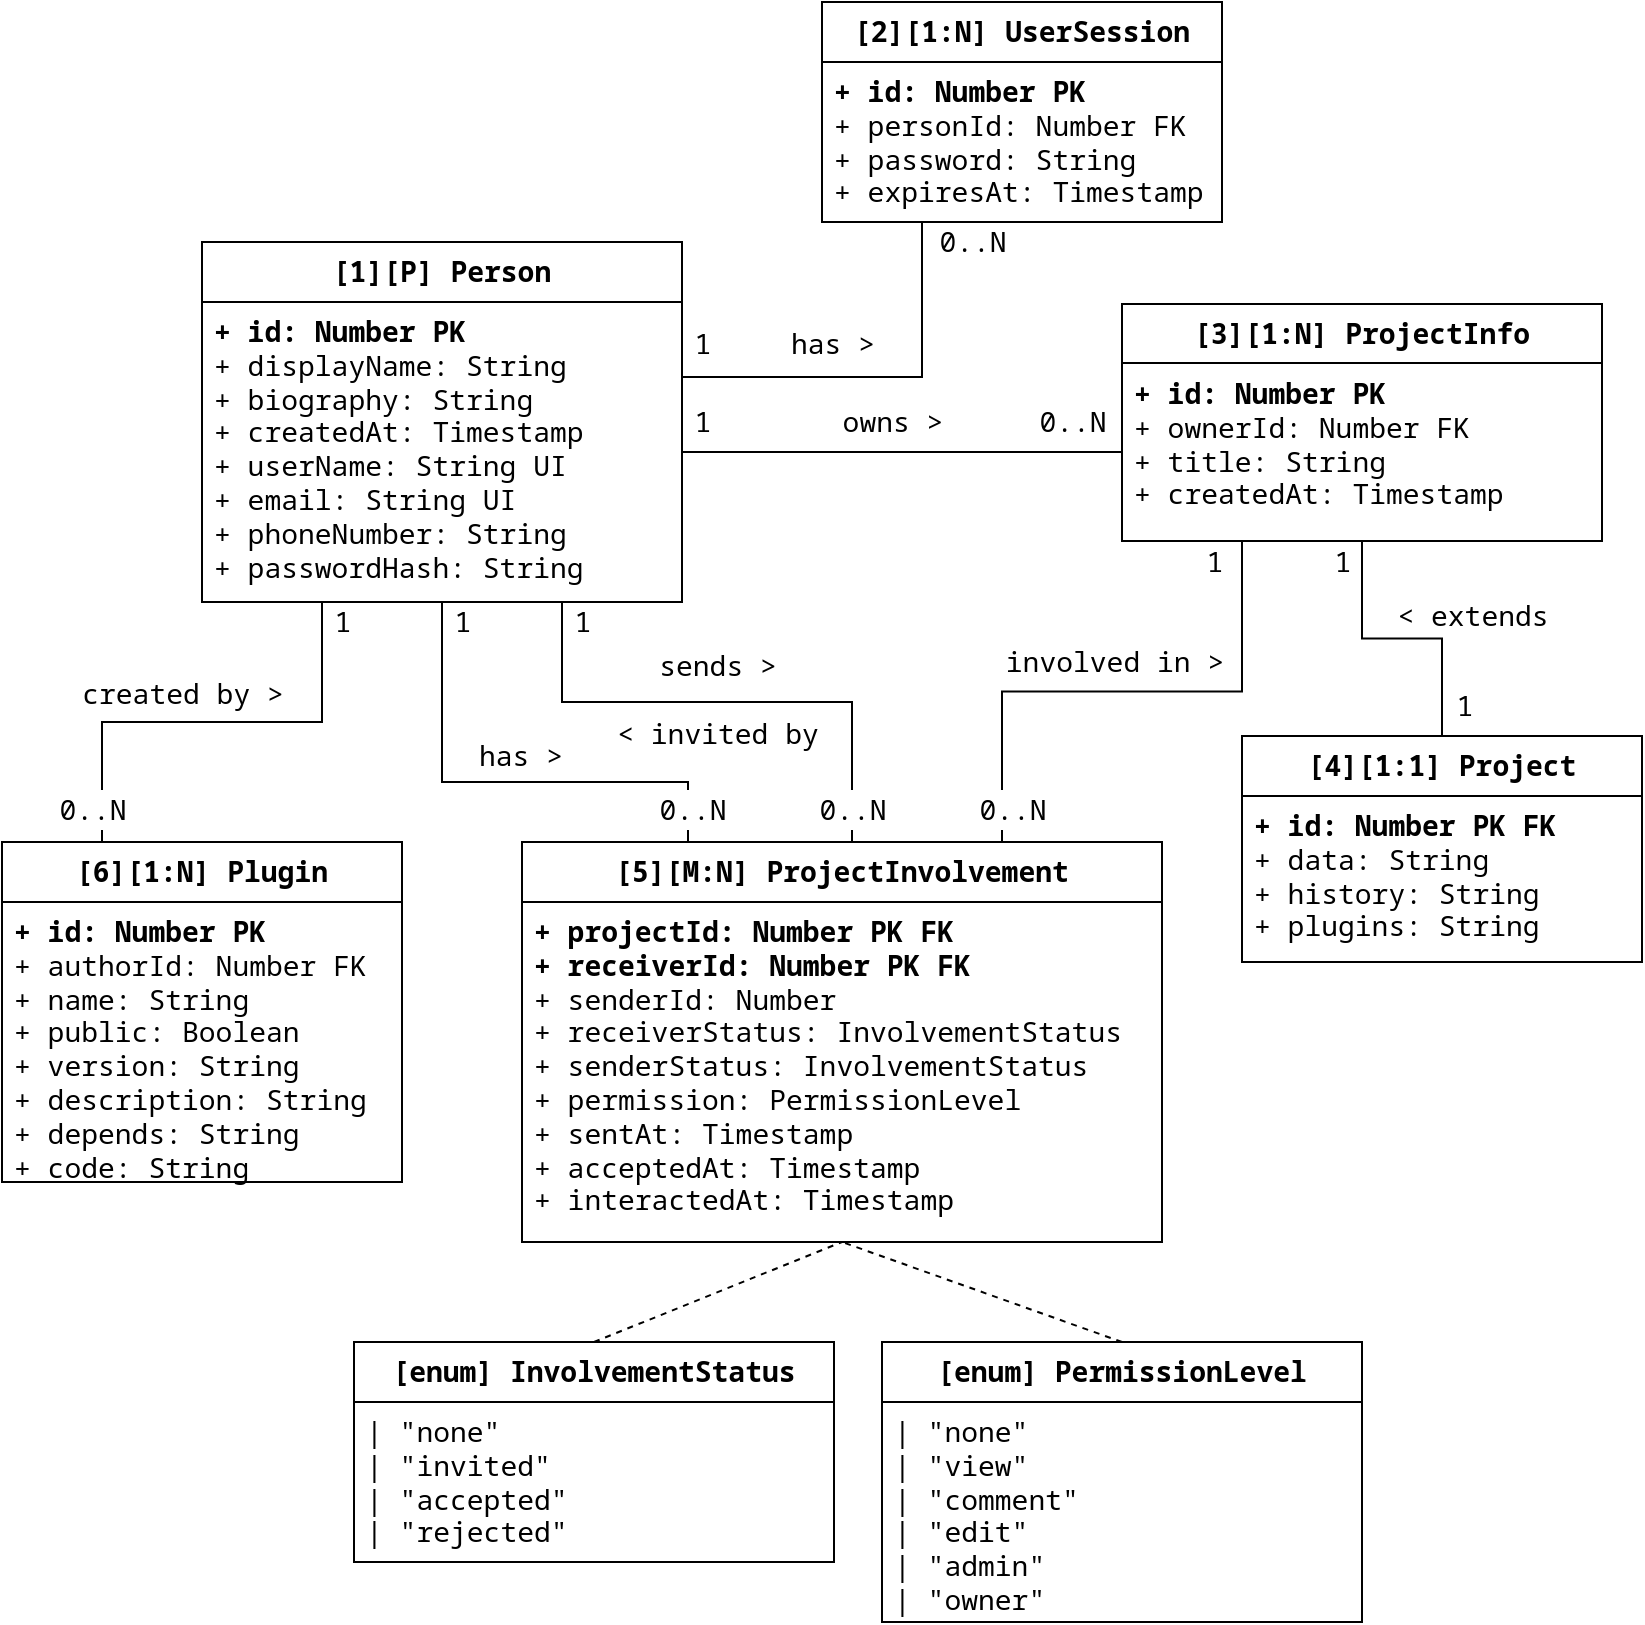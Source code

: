 <mxfile version="15.8.7" type="device" pages="3"><diagram id="aazWs-q3-QFjjEvFVBTk" name="Relational"><mxGraphModel dx="1372" dy="878" grid="1" gridSize="10" guides="1" tooltips="1" connect="1" arrows="1" fold="1" page="1" pageScale="1" pageWidth="827" pageHeight="1169" math="0" shadow="0"><root><mxCell id="0"/><mxCell id="1" parent="0"/><mxCell id="uzhZddh4J-rLnE0FCBhJ-1" value="[1][P] Person" style="rounded=0;whiteSpace=wrap;html=1;fontFamily=Noto Sans Mono;fontSize=14;fontStyle=1" parent="1" vertex="1"><mxGeometry x="140" y="160" width="240" height="30" as="geometry"/></mxCell><mxCell id="uzhZddh4J-rLnE0FCBhJ-2" value="[3][1:N] ProjectInfo" style="rounded=0;whiteSpace=wrap;html=1;fontFamily=Noto Sans Mono;fontSize=14;fontStyle=1" parent="1" vertex="1"><mxGeometry x="600" y="191" width="240" height="30" as="geometry"/></mxCell><mxCell id="uzhZddh4J-rLnE0FCBhJ-3" style="edgeStyle=orthogonalEdgeStyle;rounded=0;orthogonalLoop=1;jettySize=auto;html=1;exitX=1;exitY=0.5;exitDx=0;exitDy=0;entryX=0;entryY=0.5;entryDx=0;entryDy=0;fontFamily=Noto Sans Mono;fontSize=14;endArrow=none;endFill=0;" parent="1" source="uzhZddh4J-rLnE0FCBhJ-4" target="uzhZddh4J-rLnE0FCBhJ-5" edge="1"><mxGeometry relative="1" as="geometry"/></mxCell><mxCell id="mS9MZoi_r8_iDYO3YV_b-3" style="edgeStyle=orthogonalEdgeStyle;rounded=0;orthogonalLoop=1;jettySize=auto;html=1;exitX=1;exitY=0.25;exitDx=0;exitDy=0;entryX=0.25;entryY=1;entryDx=0;entryDy=0;endArrow=none;endFill=0;" parent="1" source="uzhZddh4J-rLnE0FCBhJ-4" target="mS9MZoi_r8_iDYO3YV_b-2" edge="1"><mxGeometry relative="1" as="geometry"/></mxCell><mxCell id="uzhZddh4J-rLnE0FCBhJ-4" value="&lt;b&gt;+ id: Number PK&lt;/b&gt;&lt;br&gt;+ displayName: String&lt;br&gt;&lt;div&gt;+ biography: String&lt;/div&gt;&lt;div&gt;+ createdAt: Timestamp&lt;/div&gt;+ userName: String UI&lt;div&gt;+ email: String UI&lt;/div&gt;&lt;div&gt;+ phoneNumber: String&lt;/div&gt;&lt;div&gt;+ passwordHash: String&lt;/div&gt;" style="rounded=0;whiteSpace=wrap;html=1;fontFamily=Noto Sans Mono;fontSize=14;align=left;verticalAlign=top;spacingLeft=4;" parent="1" vertex="1"><mxGeometry x="140" y="190" width="240" height="150" as="geometry"/></mxCell><mxCell id="uzhZddh4J-rLnE0FCBhJ-5" value="&lt;div&gt;&lt;b&gt;+ id: Number PK&lt;/b&gt;&lt;/div&gt;&lt;div&gt;+ ownerId: Number FK&lt;/div&gt;&lt;div&gt;+ title: String&lt;/div&gt;&lt;div&gt;+ createdAt: Timestamp&lt;/div&gt;" style="rounded=0;whiteSpace=wrap;html=1;fontFamily=Noto Sans Mono;fontSize=14;align=left;verticalAlign=top;spacingLeft=4;" parent="1" vertex="1"><mxGeometry x="600" y="220.5" width="240" height="89" as="geometry"/></mxCell><mxCell id="uzhZddh4J-rLnE0FCBhJ-6" value="&lt;div&gt;&lt;b&gt;+ projectId: Number PK FK&lt;/b&gt;&lt;/div&gt;&lt;div&gt;&lt;b&gt;+ receiverId: Number PK FK&lt;/b&gt;&lt;/div&gt;&lt;div&gt;+ senderId: Number&lt;/div&gt;&lt;div&gt;+ receiverStatus: InvolvementStatus&lt;/div&gt;&lt;div&gt;+ senderStatus: InvolvementStatus&lt;/div&gt;&lt;div&gt;+ permission: PermissionLevel&lt;/div&gt;&lt;div&gt;+ sentAt: Timestamp&lt;/div&gt;&lt;div&gt;+ acceptedAt: Timestamp&lt;/div&gt;&lt;div&gt;+ interactedAt: Timestamp&lt;/div&gt;" style="rounded=0;whiteSpace=wrap;html=1;fontFamily=Noto Sans Mono;fontSize=14;align=left;verticalAlign=top;spacingLeft=4;" parent="1" vertex="1"><mxGeometry x="300" y="490" width="320" height="170" as="geometry"/></mxCell><mxCell id="uzhZddh4J-rLnE0FCBhJ-7" style="edgeStyle=orthogonalEdgeStyle;rounded=0;orthogonalLoop=1;jettySize=auto;html=1;exitX=0.75;exitY=0;exitDx=0;exitDy=0;entryX=0.25;entryY=1;entryDx=0;entryDy=0;fontFamily=Noto Sans Mono;fontSize=14;endArrow=none;endFill=0;" parent="1" source="uzhZddh4J-rLnE0FCBhJ-10" target="uzhZddh4J-rLnE0FCBhJ-5" edge="1"><mxGeometry relative="1" as="geometry"/></mxCell><mxCell id="uzhZddh4J-rLnE0FCBhJ-8" style="edgeStyle=orthogonalEdgeStyle;rounded=0;orthogonalLoop=1;jettySize=auto;html=1;exitX=0.25;exitY=0;exitDx=0;exitDy=0;entryX=0.5;entryY=1;entryDx=0;entryDy=0;fontFamily=Noto Sans Mono;fontSize=14;endArrow=none;endFill=0;" parent="1" source="uzhZddh4J-rLnE0FCBhJ-10" target="uzhZddh4J-rLnE0FCBhJ-4" edge="1"><mxGeometry relative="1" as="geometry"><Array as="points"><mxPoint x="383" y="430"/><mxPoint x="260" y="430"/></Array></mxGeometry></mxCell><mxCell id="uzhZddh4J-rLnE0FCBhJ-9" style="edgeStyle=orthogonalEdgeStyle;rounded=0;orthogonalLoop=1;jettySize=auto;html=1;exitX=0.5;exitY=0;exitDx=0;exitDy=0;entryX=0.75;entryY=1;entryDx=0;entryDy=0;fontFamily=Noto Sans Mono;fontSize=14;endArrow=none;endFill=0;" parent="1" source="uzhZddh4J-rLnE0FCBhJ-10" target="uzhZddh4J-rLnE0FCBhJ-4" edge="1"><mxGeometry relative="1" as="geometry"><Array as="points"><mxPoint x="465" y="390"/><mxPoint x="320" y="390"/></Array></mxGeometry></mxCell><mxCell id="uzhZddh4J-rLnE0FCBhJ-10" value="[5][M:N] ProjectInvolvement" style="rounded=0;whiteSpace=wrap;html=1;fontFamily=Noto Sans Mono;fontSize=14;fontStyle=1" parent="1" vertex="1"><mxGeometry x="300" y="460" width="320" height="30" as="geometry"/></mxCell><mxCell id="uzhZddh4J-rLnE0FCBhJ-11" value="sends &amp;gt;&lt;br&gt;&lt;br&gt;&amp;lt; invited by" style="text;html=1;strokeColor=none;fillColor=none;align=center;verticalAlign=middle;whiteSpace=wrap;rounded=0;fontFamily=Noto Sans Mono;fontSize=14;" parent="1" vertex="1"><mxGeometry x="340" y="379" width="116" height="20" as="geometry"/></mxCell><mxCell id="uzhZddh4J-rLnE0FCBhJ-12" value="0..N" style="text;html=1;align=center;verticalAlign=middle;resizable=0;points=[];autosize=1;strokeColor=none;fillColor=default;fontSize=14;fontFamily=Noto Sans Mono;" parent="1" vertex="1"><mxGeometry x="440" y="434" width="50" height="20" as="geometry"/></mxCell><mxCell id="uzhZddh4J-rLnE0FCBhJ-13" value="1" style="text;html=1;align=center;verticalAlign=middle;resizable=0;points=[];autosize=1;strokeColor=none;fillColor=none;fontSize=14;fontFamily=Noto Sans Mono;" parent="1" vertex="1"><mxGeometry x="320" y="340" width="20" height="20" as="geometry"/></mxCell><mxCell id="uzhZddh4J-rLnE0FCBhJ-14" value="owns &amp;gt;" style="text;html=1;align=center;verticalAlign=middle;resizable=0;points=[];autosize=1;strokeColor=none;fillColor=none;fontSize=14;fontFamily=Noto Sans Mono;" parent="1" vertex="1"><mxGeometry x="450" y="240" width="70" height="20" as="geometry"/></mxCell><mxCell id="uzhZddh4J-rLnE0FCBhJ-15" value="0..N" style="text;html=1;align=center;verticalAlign=middle;resizable=0;points=[];autosize=1;strokeColor=none;fillColor=none;fontSize=14;fontFamily=Noto Sans Mono;" parent="1" vertex="1"><mxGeometry x="550" y="240" width="50" height="20" as="geometry"/></mxCell><mxCell id="uzhZddh4J-rLnE0FCBhJ-16" value="1" style="text;html=1;align=center;verticalAlign=middle;resizable=0;points=[];autosize=1;strokeColor=none;fillColor=none;fontSize=14;fontFamily=Noto Sans Mono;" parent="1" vertex="1"><mxGeometry x="380" y="240" width="20" height="20" as="geometry"/></mxCell><mxCell id="uzhZddh4J-rLnE0FCBhJ-17" value="1" style="text;html=1;align=center;verticalAlign=middle;resizable=0;points=[];autosize=1;strokeColor=none;fillColor=none;fontSize=14;fontFamily=Noto Sans Mono;" parent="1" vertex="1"><mxGeometry x="260" y="340" width="20" height="20" as="geometry"/></mxCell><mxCell id="uzhZddh4J-rLnE0FCBhJ-18" value="has &amp;gt;" style="text;html=1;align=center;verticalAlign=middle;resizable=0;points=[];autosize=1;strokeColor=none;fillColor=none;fontSize=14;fontFamily=Noto Sans Mono;" parent="1" vertex="1"><mxGeometry x="269" y="407" width="60" height="20" as="geometry"/></mxCell><mxCell id="uzhZddh4J-rLnE0FCBhJ-19" value="involved in &amp;gt;" style="text;html=1;align=center;verticalAlign=middle;resizable=0;points=[];autosize=1;strokeColor=none;fillColor=none;fontSize=14;fontFamily=Noto Sans Mono;" parent="1" vertex="1"><mxGeometry x="536" y="360" width="120" height="20" as="geometry"/></mxCell><mxCell id="uzhZddh4J-rLnE0FCBhJ-20" value="1" style="text;html=1;align=center;verticalAlign=middle;resizable=0;points=[];autosize=1;strokeColor=none;fillColor=none;fontSize=14;fontFamily=Noto Sans Mono;" parent="1" vertex="1"><mxGeometry x="636" y="310" width="20" height="20" as="geometry"/></mxCell><mxCell id="uzhZddh4J-rLnE0FCBhJ-21" value="0..N" style="text;html=1;align=center;verticalAlign=middle;resizable=0;points=[];autosize=1;strokeColor=none;fillColor=default;fontSize=14;fontFamily=Noto Sans Mono;" parent="1" vertex="1"><mxGeometry x="520" y="434" width="50" height="20" as="geometry"/></mxCell><mxCell id="uzhZddh4J-rLnE0FCBhJ-22" value="0..N" style="text;html=1;align=center;verticalAlign=middle;resizable=0;points=[];autosize=1;strokeColor=none;fillColor=default;fontSize=14;fontFamily=Noto Sans Mono;" parent="1" vertex="1"><mxGeometry x="360" y="434" width="50" height="20" as="geometry"/></mxCell><mxCell id="uzhZddh4J-rLnE0FCBhJ-23" value="[enum] PermissionLevel" style="rounded=0;whiteSpace=wrap;html=1;fontFamily=Noto Sans Mono;fontSize=14;fontStyle=1" parent="1" vertex="1"><mxGeometry x="480" y="710" width="240" height="30" as="geometry"/></mxCell><mxCell id="uzhZddh4J-rLnE0FCBhJ-24" value="&lt;div&gt;| &quot;none&quot;&lt;/div&gt;&lt;div&gt;| &quot;view&quot;&lt;/div&gt;&lt;div&gt;| &quot;comment&quot;&lt;/div&gt;&lt;div&gt;| &quot;edit&quot;&lt;/div&gt;&lt;div&gt;| &quot;admin&quot;&lt;/div&gt;&lt;div&gt;| &quot;owner&quot;&lt;/div&gt;" style="rounded=0;whiteSpace=wrap;html=1;fontFamily=Noto Sans Mono;fontSize=14;align=left;verticalAlign=top;spacingLeft=4;" parent="1" vertex="1"><mxGeometry x="480" y="740" width="240" height="110" as="geometry"/></mxCell><mxCell id="uzhZddh4J-rLnE0FCBhJ-25" value="[enum] InvolvementStatus" style="rounded=0;whiteSpace=wrap;html=1;fontFamily=Noto Sans Mono;fontSize=14;fontStyle=1" parent="1" vertex="1"><mxGeometry x="216" y="710" width="240" height="30" as="geometry"/></mxCell><mxCell id="uzhZddh4J-rLnE0FCBhJ-26" value="&lt;div&gt;| &quot;none&quot;&lt;/div&gt;&lt;div&gt;| &quot;invited&quot;&lt;/div&gt;&lt;div&gt;| &quot;accepted&quot;&lt;/div&gt;&lt;div&gt;| &quot;rejected&quot;&lt;/div&gt;" style="rounded=0;whiteSpace=wrap;html=1;fontFamily=Noto Sans Mono;fontSize=14;align=left;verticalAlign=top;spacingLeft=4;" parent="1" vertex="1"><mxGeometry x="216" y="740" width="240" height="80" as="geometry"/></mxCell><mxCell id="mS9MZoi_r8_iDYO3YV_b-1" value="[2][1:N] UserSession" style="rounded=0;whiteSpace=wrap;html=1;fontFamily=Noto Sans Mono;fontSize=14;fontStyle=1" parent="1" vertex="1"><mxGeometry x="450" y="40" width="200" height="30" as="geometry"/></mxCell><mxCell id="mS9MZoi_r8_iDYO3YV_b-2" value="&lt;div&gt;&lt;b&gt;+ id: Number PK&lt;/b&gt;&lt;/div&gt;&lt;div&gt;+ personId: Number FK&lt;/div&gt;&lt;div&gt;+ password: String&lt;br&gt;&lt;/div&gt;&lt;div&gt;+ expiresAt: Timestamp&lt;/div&gt;" style="rounded=0;whiteSpace=wrap;html=1;fontFamily=Noto Sans Mono;fontSize=14;align=left;verticalAlign=top;spacingLeft=4;" parent="1" vertex="1"><mxGeometry x="450" y="70" width="200" height="80" as="geometry"/></mxCell><mxCell id="mS9MZoi_r8_iDYO3YV_b-4" value="0..N" style="text;html=1;align=center;verticalAlign=middle;resizable=0;points=[];autosize=1;strokeColor=none;fillColor=none;fontFamily=Noto Sans Mono;fontSize=14;" parent="1" vertex="1"><mxGeometry x="500" y="150" width="50" height="20" as="geometry"/></mxCell><mxCell id="mS9MZoi_r8_iDYO3YV_b-5" value="1" style="text;html=1;align=center;verticalAlign=middle;resizable=0;points=[];autosize=1;strokeColor=none;fillColor=none;fontSize=14;fontFamily=Noto Sans Mono;" parent="1" vertex="1"><mxGeometry x="380" y="201" width="20" height="20" as="geometry"/></mxCell><mxCell id="mS9MZoi_r8_iDYO3YV_b-6" value="has &amp;gt;" style="text;html=1;align=center;verticalAlign=middle;resizable=0;points=[];autosize=1;strokeColor=none;fillColor=none;fontSize=14;fontFamily=Noto Sans Mono;" parent="1" vertex="1"><mxGeometry x="425" y="201" width="60" height="20" as="geometry"/></mxCell><mxCell id="yi6oMA2vE_m96KLbSmAO-1" value="" style="endArrow=none;dashed=1;html=1;rounded=0;entryX=0.5;entryY=1;entryDx=0;entryDy=0;exitX=0.5;exitY=0;exitDx=0;exitDy=0;" parent="1" source="uzhZddh4J-rLnE0FCBhJ-25" target="uzhZddh4J-rLnE0FCBhJ-6" edge="1"><mxGeometry width="50" height="50" relative="1" as="geometry"><mxPoint x="260" y="710" as="sourcePoint"/><mxPoint x="310" y="660" as="targetPoint"/></mxGeometry></mxCell><mxCell id="yi6oMA2vE_m96KLbSmAO-2" value="" style="endArrow=none;dashed=1;html=1;rounded=0;entryX=0.5;entryY=1;entryDx=0;entryDy=0;" parent="1" target="uzhZddh4J-rLnE0FCBhJ-6" edge="1"><mxGeometry width="50" height="50" relative="1" as="geometry"><mxPoint x="600" y="710" as="sourcePoint"/><mxPoint x="650" y="660" as="targetPoint"/></mxGeometry></mxCell><mxCell id="yi6oMA2vE_m96KLbSmAO-3" value="&lt;div&gt;&lt;b&gt;+ id: Number PK FK&lt;/b&gt;&lt;/div&gt;&lt;div&gt;+ data: String&lt;br&gt;+ history: String&lt;/div&gt;&lt;div&gt;+ plugins: String&lt;/div&gt;" style="rounded=0;whiteSpace=wrap;html=1;fontFamily=Noto Sans Mono;fontSize=14;align=left;verticalAlign=top;spacingLeft=4;" parent="1" vertex="1"><mxGeometry x="660" y="437" width="200" height="83" as="geometry"/></mxCell><mxCell id="yi6oMA2vE_m96KLbSmAO-4" value="[4][1:1] Project" style="rounded=0;whiteSpace=wrap;html=1;fontFamily=Noto Sans Mono;fontSize=14;fontStyle=1" parent="1" vertex="1"><mxGeometry x="660" y="407" width="200" height="30" as="geometry"/></mxCell><mxCell id="yi6oMA2vE_m96KLbSmAO-5" value="" style="endArrow=none;html=1;rounded=0;entryX=0.5;entryY=1;entryDx=0;entryDy=0;exitX=0.5;exitY=0;exitDx=0;exitDy=0;edgeStyle=orthogonalEdgeStyle;" parent="1" source="yi6oMA2vE_m96KLbSmAO-4" target="uzhZddh4J-rLnE0FCBhJ-5" edge="1"><mxGeometry width="50" height="50" relative="1" as="geometry"><mxPoint x="700" y="390" as="sourcePoint"/><mxPoint x="750" y="340" as="targetPoint"/></mxGeometry></mxCell><mxCell id="yi6oMA2vE_m96KLbSmAO-7" value="&amp;lt; extends" style="text;html=1;align=center;verticalAlign=middle;resizable=0;points=[];autosize=1;strokeColor=none;fillColor=none;fontSize=14;fontFamily=Noto Sans Mono;" parent="1" vertex="1"><mxGeometry x="730" y="337" width="90" height="20" as="geometry"/></mxCell><mxCell id="yi6oMA2vE_m96KLbSmAO-8" value="1" style="text;html=1;align=center;verticalAlign=middle;resizable=0;points=[];autosize=1;strokeColor=none;fillColor=none;fontSize=14;fontFamily=Noto Sans Mono;" parent="1" vertex="1"><mxGeometry x="700" y="310" width="20" height="20" as="geometry"/></mxCell><mxCell id="yi6oMA2vE_m96KLbSmAO-9" value="1" style="text;html=1;align=center;verticalAlign=middle;resizable=0;points=[];autosize=1;strokeColor=none;fillColor=none;fontSize=14;fontFamily=Noto Sans Mono;" parent="1" vertex="1"><mxGeometry x="761" y="382" width="20" height="20" as="geometry"/></mxCell><mxCell id="Ycfv1r75uKOxI7F58SFs-1" value="[6][1:N] Plugin" style="rounded=0;whiteSpace=wrap;html=1;fontFamily=Noto Sans Mono;fontSize=14;fontStyle=1" vertex="1" parent="1"><mxGeometry x="40" y="460" width="200" height="30" as="geometry"/></mxCell><mxCell id="Ycfv1r75uKOxI7F58SFs-2" value="&lt;div&gt;&lt;b&gt;+ id: Number PK&lt;/b&gt;&lt;/div&gt;&lt;div&gt;+ authorId: Number FK&lt;/div&gt;&lt;div&gt;+ name: String&amp;nbsp;&lt;/div&gt;&lt;div&gt;+ public: Boolean&lt;/div&gt;&lt;div&gt;+ version: String&lt;/div&gt;&lt;div&gt;+ description: String&lt;/div&gt;&lt;div&gt;+ depends: String&lt;/div&gt;&lt;div&gt;+ code: String&lt;/div&gt;" style="rounded=0;whiteSpace=wrap;html=1;fontFamily=Noto Sans Mono;fontSize=14;align=left;verticalAlign=top;spacingLeft=4;" vertex="1" parent="1"><mxGeometry x="40" y="490" width="200" height="140" as="geometry"/></mxCell><mxCell id="Ycfv1r75uKOxI7F58SFs-3" style="edgeStyle=orthogonalEdgeStyle;rounded=0;orthogonalLoop=1;jettySize=auto;html=1;exitX=0.25;exitY=0;exitDx=0;exitDy=0;entryX=0.25;entryY=1;entryDx=0;entryDy=0;fontFamily=Noto Sans Mono;fontSize=14;endArrow=none;endFill=0;" edge="1" parent="1" source="Ycfv1r75uKOxI7F58SFs-1" target="uzhZddh4J-rLnE0FCBhJ-4"><mxGeometry relative="1" as="geometry"><mxPoint x="-30" y="391.5" as="sourcePoint"/><mxPoint x="190" y="391.5" as="targetPoint"/></mxGeometry></mxCell><mxCell id="Ycfv1r75uKOxI7F58SFs-4" value="created by &amp;gt;" style="text;html=1;align=center;verticalAlign=middle;resizable=0;points=[];autosize=1;strokeColor=none;fillColor=none;fontSize=14;fontFamily=Noto Sans Mono;" vertex="1" parent="1"><mxGeometry x="70" y="376" width="120" height="20" as="geometry"/></mxCell><mxCell id="Ycfv1r75uKOxI7F58SFs-5" value="1" style="text;html=1;align=center;verticalAlign=middle;resizable=0;points=[];autosize=1;strokeColor=none;fillColor=none;fontSize=14;fontFamily=Noto Sans Mono;" vertex="1" parent="1"><mxGeometry x="200" y="340" width="20" height="20" as="geometry"/></mxCell><mxCell id="Ycfv1r75uKOxI7F58SFs-6" value="0..N" style="text;html=1;align=center;verticalAlign=middle;resizable=0;points=[];autosize=1;strokeColor=none;fillColor=default;fontSize=14;fontFamily=Noto Sans Mono;" vertex="1" parent="1"><mxGeometry x="60" y="434" width="50" height="20" as="geometry"/></mxCell></root></mxGraphModel></diagram><diagram id="14DRRcjE5gQEkVdaTtm1" name="Relational-ex"><mxGraphModel dx="1372" dy="2047" grid="1" gridSize="10" guides="1" tooltips="1" connect="1" arrows="1" fold="1" page="1" pageScale="1" pageWidth="827" pageHeight="1169" math="0" shadow="0"><root><mxCell id="69j_cAD2ammGShDhVR8i-0"/><mxCell id="69j_cAD2ammGShDhVR8i-1" parent="69j_cAD2ammGShDhVR8i-0"/><mxCell id="s69tjsTSn5EeHpbNumrw-15" value="" style="endArrow=diamondThin;endFill=0;endSize=24;html=1;rounded=0;fontFamily=Noto Sans Mono;fontSize=14;entryX=0.5;entryY=0;entryDx=0;entryDy=0;exitX=0.25;exitY=1;exitDx=0;exitDy=0;" parent="69j_cAD2ammGShDhVR8i-1" source="V2P3uU6_HiPqmYSohjEG-12" target="s69tjsTSn5EeHpbNumrw-10" edge="1"><mxGeometry width="160" relative="1" as="geometry"><mxPoint x="770" y="340" as="sourcePoint"/><mxPoint x="740" y="430" as="targetPoint"/></mxGeometry></mxCell><mxCell id="V2P3uU6_HiPqmYSohjEG-0" value="Person" style="rounded=0;whiteSpace=wrap;html=1;fontFamily=Noto Sans Mono;fontSize=14;fontStyle=1;align=left;spacingLeft=4;" parent="69j_cAD2ammGShDhVR8i-1" vertex="1"><mxGeometry x="80" y="200" width="400" height="30" as="geometry"/></mxCell><mxCell id="V2P3uU6_HiPqmYSohjEG-1" value="id&lt;br&gt;displayName&lt;br&gt;biography&lt;br&gt;&lt;br&gt;createdAt&lt;br&gt;userName&lt;br&gt;email&lt;br&gt;phoneNumber&lt;br&gt;passwordHash" style="rounded=0;whiteSpace=wrap;html=1;fontFamily=Noto Sans Mono;fontSize=14;align=left;verticalAlign=top;spacingLeft=4;" parent="69j_cAD2ammGShDhVR8i-1" vertex="1"><mxGeometry x="80" y="230" width="160" height="160" as="geometry"/></mxCell><mxCell id="V2P3uU6_HiPqmYSohjEG-3" value="1&lt;br&gt;Dmytro Naumov&lt;br&gt;22 y.o. software dev from Zaporizhia&lt;br&gt;2024-05-06T12:00:00Z&lt;br&gt;naumov1024&lt;br&gt;naumov1024@gmail.com&lt;br&gt;+380123456789&lt;br&gt;fe1234abcd123412" style="rounded=0;whiteSpace=wrap;html=1;fontFamily=Noto Sans Mono;fontSize=14;align=left;verticalAlign=top;spacingLeft=4;" parent="69j_cAD2ammGShDhVR8i-1" vertex="1"><mxGeometry x="240" y="230" width="240" height="160" as="geometry"/></mxCell><mxCell id="V2P3uU6_HiPqmYSohjEG-4" value="Person" style="rounded=0;whiteSpace=wrap;html=1;fontFamily=Noto Sans Mono;fontSize=14;fontStyle=1;align=left;spacingLeft=4;" parent="69j_cAD2ammGShDhVR8i-1" vertex="1"><mxGeometry x="80" y="680" width="400" height="30" as="geometry"/></mxCell><mxCell id="V2P3uU6_HiPqmYSohjEG-5" value="id&lt;br&gt;displayName&lt;br&gt;biography&lt;br&gt;createdAt&lt;br&gt;userName&lt;br&gt;email&lt;br&gt;phoneNumber&lt;br&gt;passwordHash" style="rounded=0;whiteSpace=wrap;html=1;fontFamily=Noto Sans Mono;fontSize=14;align=left;verticalAlign=top;spacingLeft=4;" parent="69j_cAD2ammGShDhVR8i-1" vertex="1"><mxGeometry x="80" y="710" width="160" height="150" as="geometry"/></mxCell><mxCell id="V2P3uU6_HiPqmYSohjEG-6" value="2&lt;br&gt;Ivan Ivanov&lt;br&gt;&lt;br&gt;2024-05-06T13:05:00Z&lt;br&gt;ivanov1234&lt;br&gt;ivanov1234@gmail.com&lt;br&gt;+380335567890&lt;br&gt;ea1209ebf8deccf4" style="rounded=0;whiteSpace=wrap;html=1;fontFamily=Noto Sans Mono;fontSize=14;align=left;verticalAlign=top;spacingLeft=4;" parent="69j_cAD2ammGShDhVR8i-1" vertex="1"><mxGeometry x="240" y="710" width="240" height="150" as="geometry"/></mxCell><mxCell id="V2P3uU6_HiPqmYSohjEG-7" value="ProjectInvolvement" style="rounded=0;whiteSpace=wrap;html=1;fontFamily=Noto Sans Mono;fontSize=14;fontStyle=1;align=left;spacingLeft=4;" parent="69j_cAD2ammGShDhVR8i-1" vertex="1"><mxGeometry x="630" y="420" width="400" height="30" as="geometry"/></mxCell><mxCell id="V2P3uU6_HiPqmYSohjEG-8" value="projectId&lt;br&gt;receiverId&lt;br&gt;senderId&lt;br&gt;receiverStatus&lt;br&gt;senderStatus&lt;br&gt;permission&lt;br&gt;sentAt&lt;br&gt;acceptedAt&lt;br&gt;interactedAt" style="rounded=0;whiteSpace=wrap;html=1;fontFamily=Noto Sans Mono;fontSize=14;align=left;verticalAlign=top;spacingLeft=4;" parent="69j_cAD2ammGShDhVR8i-1" vertex="1"><mxGeometry x="630" y="450" width="160" height="160" as="geometry"/></mxCell><mxCell id="V2P3uU6_HiPqmYSohjEG-9" value="ProjectInfo" style="rounded=0;whiteSpace=wrap;html=1;fontFamily=Noto Sans Mono;fontSize=14;fontStyle=1;align=left;spacingLeft=4;" parent="69j_cAD2ammGShDhVR8i-1" vertex="1"><mxGeometry x="630" y="120" width="400" height="30" as="geometry"/></mxCell><mxCell id="V2P3uU6_HiPqmYSohjEG-10" value="id&lt;br&gt;ownerId&lt;br&gt;title&lt;br&gt;createdAt&lt;br&gt;" style="rounded=0;whiteSpace=wrap;html=1;fontFamily=Noto Sans Mono;fontSize=14;align=left;verticalAlign=top;spacingLeft=4;" parent="69j_cAD2ammGShDhVR8i-1" vertex="1"><mxGeometry x="630" y="150" width="160" height="110" as="geometry"/></mxCell><mxCell id="V2P3uU6_HiPqmYSohjEG-11" value="1 # Tic-Tac-Toe&lt;br&gt;1 # Dmytro Naumov&lt;br&gt;1 # Dmytro Naumov&lt;br&gt;accepted&lt;br&gt;accepted&lt;br&gt;owner&lt;br&gt;2024-05-06T12:34:50Z&lt;br&gt;2024-05-06T12:34:50Z&lt;br&gt;2024-05-07T18:04:06Z" style="rounded=0;whiteSpace=wrap;html=1;fontFamily=Noto Sans Mono;fontSize=14;align=left;verticalAlign=top;spacingLeft=4;" parent="69j_cAD2ammGShDhVR8i-1" vertex="1"><mxGeometry x="790" y="450" width="240" height="160" as="geometry"/></mxCell><mxCell id="V2P3uU6_HiPqmYSohjEG-12" value="1&lt;br&gt;1 # Dmytro Naumov&lt;br&gt;Tic-Tac-Toe&lt;br&gt;2024-05-06T12:34:50Z&lt;br&gt;&amp;nbsp;" style="rounded=0;whiteSpace=wrap;html=1;fontFamily=Noto Sans Mono;fontSize=14;align=left;verticalAlign=top;spacingLeft=4;" parent="69j_cAD2ammGShDhVR8i-1" vertex="1"><mxGeometry x="790" y="150" width="240" height="110" as="geometry"/></mxCell><mxCell id="s69tjsTSn5EeHpbNumrw-1" value="" style="endArrow=diamondThin;endFill=0;endSize=24;html=1;rounded=0;entryX=0;entryY=0.25;entryDx=0;entryDy=0;exitX=1;exitY=0.25;exitDx=0;exitDy=0;" parent="69j_cAD2ammGShDhVR8i-1" source="V2P3uU6_HiPqmYSohjEG-3" target="V2P3uU6_HiPqmYSohjEG-10" edge="1"><mxGeometry width="160" relative="1" as="geometry"><mxPoint x="530" y="460" as="sourcePoint"/><mxPoint x="690" y="460" as="targetPoint"/><Array as="points"><mxPoint x="510" y="270"/><mxPoint x="520" y="178"/></Array></mxGeometry></mxCell><mxCell id="s69tjsTSn5EeHpbNumrw-2" value="" style="endArrow=diamondThin;endFill=0;endSize=24;html=1;rounded=0;entryX=0;entryY=0.5;entryDx=0;entryDy=0;exitX=0.932;exitY=0.998;exitDx=0;exitDy=0;exitPerimeter=0;" parent="69j_cAD2ammGShDhVR8i-1" source="V2P3uU6_HiPqmYSohjEG-3" target="V2P3uU6_HiPqmYSohjEG-8" edge="1"><mxGeometry width="160" relative="1" as="geometry"><mxPoint x="560" y="590" as="sourcePoint"/><mxPoint x="720" y="590" as="targetPoint"/><Array as="points"><mxPoint x="520" y="530"/></Array></mxGeometry></mxCell><mxCell id="s69tjsTSn5EeHpbNumrw-7" value="&lt;font face=&quot;Noto Sans Mono&quot;&gt;owner&lt;br&gt;&lt;/font&gt;" style="text;html=1;align=center;verticalAlign=middle;resizable=0;points=[];autosize=1;strokeColor=none;fillColor=default;fontSize=14;fontFamily=Lucida Console;" parent="69j_cAD2ammGShDhVR8i-1" vertex="1"><mxGeometry x="490" y="240" width="60" height="20" as="geometry"/></mxCell><mxCell id="s69tjsTSn5EeHpbNumrw-8" value="" style="endArrow=diamondThin;endFill=0;endSize=24;html=1;rounded=0;fontFamily=Noto Sans Mono;fontSize=14;entryX=0.25;entryY=0;entryDx=0;entryDy=0;exitX=0.75;exitY=1;exitDx=0;exitDy=0;" parent="69j_cAD2ammGShDhVR8i-1" source="V2P3uU6_HiPqmYSohjEG-10" target="V2P3uU6_HiPqmYSohjEG-7" edge="1"><mxGeometry width="160" relative="1" as="geometry"><mxPoint x="730" y="360" as="sourcePoint"/><mxPoint x="890" y="360" as="targetPoint"/></mxGeometry></mxCell><mxCell id="s69tjsTSn5EeHpbNumrw-9" value="project" style="text;html=1;align=center;verticalAlign=middle;resizable=0;points=[];autosize=1;strokeColor=none;fillColor=default;fontSize=14;fontFamily=Noto Sans Mono;" parent="69j_cAD2ammGShDhVR8i-1" vertex="1"><mxGeometry x="700" y="330" width="70" height="20" as="geometry"/></mxCell><mxCell id="s69tjsTSn5EeHpbNumrw-10" value="ProjectInvolvement" style="rounded=0;whiteSpace=wrap;html=1;fontFamily=Noto Sans Mono;fontSize=14;fontStyle=1;align=left;spacingLeft=4;" parent="69j_cAD2ammGShDhVR8i-1" vertex="1"><mxGeometry x="630" y="670" width="400" height="30" as="geometry"/></mxCell><mxCell id="s69tjsTSn5EeHpbNumrw-11" value="projectId&lt;br&gt;receiverId&lt;br&gt;senderId&lt;br&gt;receiverStatus&lt;br&gt;senderStatus&lt;br&gt;permission&lt;br&gt;sentAt&lt;br&gt;acceptedAt&lt;br&gt;interactedAt" style="rounded=0;whiteSpace=wrap;html=1;fontFamily=Noto Sans Mono;fontSize=14;align=left;verticalAlign=top;spacingLeft=4;" parent="69j_cAD2ammGShDhVR8i-1" vertex="1"><mxGeometry x="630" y="700" width="160" height="160" as="geometry"/></mxCell><mxCell id="s69tjsTSn5EeHpbNumrw-12" value="1 # Tic-Tac-Toe&lt;br&gt;2 # Ivan Ivanov&amp;nbsp;&lt;br&gt;1 # Dmytro Naumov&lt;br&gt;accepted&lt;br&gt;accepted&lt;br&gt;edit&lt;br&gt;2024-05-06T13:30:01Z&lt;br&gt;2024-05-06T14:04:20Z&lt;br&gt;2024-05-07T18:05:26Z" style="rounded=0;whiteSpace=wrap;html=1;fontFamily=Noto Sans Mono;fontSize=14;align=left;verticalAlign=top;spacingLeft=4;" parent="69j_cAD2ammGShDhVR8i-1" vertex="1"><mxGeometry x="790" y="700" width="240" height="160" as="geometry"/></mxCell><mxCell id="s69tjsTSn5EeHpbNumrw-14" value="" style="endArrow=diamondThin;endFill=0;endSize=24;html=1;rounded=0;entryX=0;entryY=0.5;entryDx=0;entryDy=0;exitX=1;exitY=0.5;exitDx=0;exitDy=0;" parent="69j_cAD2ammGShDhVR8i-1" source="V2P3uU6_HiPqmYSohjEG-6" target="s69tjsTSn5EeHpbNumrw-11" edge="1"><mxGeometry width="160" relative="1" as="geometry"><mxPoint x="520" y="595" as="sourcePoint"/><mxPoint x="610" y="775.0" as="targetPoint"/><Array as="points"><mxPoint x="550" y="785"/><mxPoint x="570" y="780"/></Array></mxGeometry></mxCell><mxCell id="s69tjsTSn5EeHpbNumrw-13" value="&lt;font face=&quot;Noto Sans Mono&quot;&gt;receiver&lt;br&gt;&lt;/font&gt;" style="text;html=1;align=center;verticalAlign=middle;resizable=0;points=[];autosize=1;strokeColor=none;fillColor=default;fontSize=14;fontFamily=Lucida Console;" parent="69j_cAD2ammGShDhVR8i-1" vertex="1"><mxGeometry x="520" y="775" width="80" height="20" as="geometry"/></mxCell><mxCell id="s69tjsTSn5EeHpbNumrw-16" value="project" style="text;html=1;align=center;verticalAlign=middle;resizable=0;points=[];autosize=1;strokeColor=none;fillColor=default;fontSize=14;fontFamily=Noto Sans Mono;" parent="69j_cAD2ammGShDhVR8i-1" vertex="1"><mxGeometry x="810" y="310" width="70" height="20" as="geometry"/></mxCell><mxCell id="s69tjsTSn5EeHpbNumrw-19" value="" style="endArrow=diamondThin;endFill=0;endSize=24;html=1;rounded=0;entryX=0;entryY=0.25;entryDx=0;entryDy=0;exitX=0.75;exitY=1;exitDx=0;exitDy=0;" parent="69j_cAD2ammGShDhVR8i-1" source="V2P3uU6_HiPqmYSohjEG-3" edge="1"><mxGeometry width="160" relative="1" as="geometry"><mxPoint x="480" y="550" as="sourcePoint"/><mxPoint x="630" y="730.0" as="targetPoint"/><Array as="points"><mxPoint x="530" y="730"/></Array></mxGeometry></mxCell><mxCell id="s69tjsTSn5EeHpbNumrw-20" value="sender" style="text;html=1;align=center;verticalAlign=middle;resizable=0;points=[];autosize=1;strokeColor=none;fillColor=default;fontSize=14;fontFamily=Noto Sans Mono;" parent="69j_cAD2ammGShDhVR8i-1" vertex="1"><mxGeometry x="440" y="560" width="70" height="20" as="geometry"/></mxCell><mxCell id="s69tjsTSn5EeHpbNumrw-22" value="sender" style="text;html=1;align=center;verticalAlign=middle;resizable=0;points=[];autosize=1;strokeColor=none;fillColor=default;fontSize=14;fontFamily=Noto Sans Mono;" parent="69j_cAD2ammGShDhVR8i-1" vertex="1"><mxGeometry x="465" y="430" width="70" height="20" as="geometry"/></mxCell><mxCell id="s69tjsTSn5EeHpbNumrw-24" value="" style="endArrow=diamondThin;endFill=0;endSize=24;html=1;rounded=0;entryX=0;entryY=0.5;entryDx=0;entryDy=0;exitX=1;exitY=0.5;exitDx=0;exitDy=0;" parent="69j_cAD2ammGShDhVR8i-1" source="V2P3uU6_HiPqmYSohjEG-3" edge="1"><mxGeometry width="160" relative="1" as="geometry"><mxPoint x="465.0" y="350.0" as="sourcePoint"/><mxPoint x="631.32" y="490.32" as="targetPoint"/><Array as="points"><mxPoint x="510" y="310"/><mxPoint x="580" y="490"/></Array></mxGeometry></mxCell><mxCell id="s69tjsTSn5EeHpbNumrw-25" value="receiver" style="text;html=1;align=center;verticalAlign=middle;resizable=0;points=[];autosize=1;strokeColor=none;fillColor=default;fontSize=14;fontFamily=Noto Sans Mono;" parent="69j_cAD2ammGShDhVR8i-1" vertex="1"><mxGeometry x="500" y="380" width="80" height="20" as="geometry"/></mxCell><mxCell id="TjbElp1Fgnm0FczFx6KJ-0" value="Project" style="rounded=0;whiteSpace=wrap;html=1;fontFamily=Noto Sans Mono;fontSize=14;fontStyle=1;align=left;spacingLeft=4;" parent="69j_cAD2ammGShDhVR8i-1" vertex="1"><mxGeometry x="190" y="-190" width="400" height="30" as="geometry"/></mxCell><mxCell id="TjbElp1Fgnm0FczFx6KJ-1" value="id&lt;br&gt;data&lt;br&gt;&lt;br&gt;&lt;br&gt;&lt;br&gt;history&lt;br&gt;&lt;br&gt;&lt;br&gt;&lt;br&gt;&lt;br&gt;plugins" style="rounded=0;whiteSpace=wrap;html=1;fontFamily=Noto Sans Mono;fontSize=14;align=left;verticalAlign=top;spacingLeft=4;" parent="69j_cAD2ammGShDhVR8i-1" vertex="1"><mxGeometry x="190" y="-160" width="160" height="260" as="geometry"/></mxCell><mxCell id="TjbElp1Fgnm0FczFx6KJ-2" value="1&lt;br&gt;{&amp;nbsp;&lt;br&gt;&amp;nbsp; &quot;tasks&quot;: [...],&lt;br&gt;&amp;nbsp; &quot;people&quot;: [...]&lt;br&gt;}&lt;br&gt;{&lt;br&gt;&amp;nbsp; &quot;head&quot;: &quot;...&quot;,&lt;br&gt;&amp;nbsp; &quot;commits&quot;: [...],&lt;br&gt;&amp;nbsp; &quot;events&quot;: [...] &lt;br&gt;}&amp;nbsp;&lt;br&gt;[&lt;br&gt;&amp;nbsp;{&quot;id&quot;: 1, &quot;authorId&quot;: 1,&lt;br&gt;&amp;nbsp; &quot;name&quot;: &quot;burndown-chart&quot;,&lt;br&gt;&amp;nbsp; &quot;version&quot;: &quot;1.0.0&quot;}&lt;br&gt;]" style="rounded=0;whiteSpace=wrap;html=1;fontFamily=Noto Sans Mono;fontSize=14;align=left;verticalAlign=top;spacingLeft=4;" parent="69j_cAD2ammGShDhVR8i-1" vertex="1"><mxGeometry x="350" y="-160" width="240" height="260" as="geometry"/></mxCell><mxCell id="TjbElp1Fgnm0FczFx6KJ-3" value="" style="endArrow=diamondThin;endFill=0;endSize=24;html=1;rounded=0;fontFamily=Noto Sans Mono;fontSize=14;entryX=0.25;entryY=0;entryDx=0;entryDy=0;exitX=1;exitY=0.75;exitDx=0;exitDy=0;" parent="69j_cAD2ammGShDhVR8i-1" source="TjbElp1Fgnm0FczFx6KJ-2" edge="1"><mxGeometry width="160" relative="1" as="geometry"><mxPoint x="783" y="-40" as="sourcePoint"/><mxPoint x="763" y="120" as="targetPoint"/><Array as="points"><mxPoint x="760" y="50"/></Array></mxGeometry></mxCell><mxCell id="TjbElp1Fgnm0FczFx6KJ-4" value="project" style="text;html=1;align=center;verticalAlign=middle;resizable=0;points=[];autosize=1;strokeColor=none;fillColor=default;fontSize=14;fontFamily=Noto Sans Mono;" parent="69j_cAD2ammGShDhVR8i-1" vertex="1"><mxGeometry x="640" y="30" width="70" height="20" as="geometry"/></mxCell></root></mxGraphModel></diagram><diagram id="fJml1fPrkx18sXsLi2Si" name="Project"><mxGraphModel dx="1372" dy="878" grid="1" gridSize="10" guides="1" tooltips="1" connect="1" arrows="1" fold="1" page="1" pageScale="1" pageWidth="827" pageHeight="1169" math="0" shadow="0"><root><mxCell id="H1YuC_bjR6nasNZ7pjU7-0"/><mxCell id="H1YuC_bjR6nasNZ7pjU7-1" parent="H1YuC_bjR6nasNZ7pjU7-0"/><mxCell id="1L055LuONa4aCK_MZKC9-0" value="Project" style="rounded=0;whiteSpace=wrap;html=1;fontFamily=Noto Sans Mono;fontSize=14;fontStyle=1" parent="H1YuC_bjR6nasNZ7pjU7-1" vertex="1"><mxGeometry x="40" y="40" width="240" height="30" as="geometry"/></mxCell><mxCell id="1L055LuONa4aCK_MZKC9-1" value="&lt;div&gt;&lt;b&gt;+ id: Number&lt;/b&gt;&lt;/div&gt;&lt;div&gt;+ data: String/JSON&lt;br&gt;+ history: String/JSON&lt;/div&gt;&lt;div&gt;+ plugins: String/JSON&lt;/div&gt;" style="rounded=0;whiteSpace=wrap;html=1;fontFamily=Noto Sans Mono;fontSize=14;align=left;verticalAlign=top;spacingLeft=4;" parent="H1YuC_bjR6nasNZ7pjU7-1" vertex="1"><mxGeometry x="40" y="70" width="240" height="90" as="geometry"/></mxCell><mxCell id="BM_6HfFyIJLHKiC2bDtZ-0" value="[21] ProjectHistory" style="rounded=0;whiteSpace=wrap;html=1;fontFamily=Noto Sans Mono;fontSize=14;fontStyle=1" parent="H1YuC_bjR6nasNZ7pjU7-1" vertex="1"><mxGeometry x="40" y="230" width="240" height="30" as="geometry"/></mxCell><mxCell id="BM_6HfFyIJLHKiC2bDtZ-1" value="&lt;div&gt;+ head: String&lt;/div&gt;&lt;div&gt;+ commits: Array&lt;/div&gt;&lt;div&gt;&amp;nbsp; + [value]: ProjectCommit&lt;/div&gt;&lt;div&gt;+ events: Array&lt;br&gt;&amp;nbsp; + [value]: ProjectEvent&lt;/div&gt;" style="rounded=0;whiteSpace=wrap;html=1;fontFamily=Noto Sans Mono;fontSize=14;align=left;verticalAlign=top;spacingLeft=4;" parent="H1YuC_bjR6nasNZ7pjU7-1" vertex="1"><mxGeometry x="40" y="260" width="240" height="100" as="geometry"/></mxCell><mxCell id="BM_6HfFyIJLHKiC2bDtZ-3" value="" style="endArrow=none;dashed=1;html=1;rounded=0;exitX=0.5;exitY=1;exitDx=0;exitDy=0;" parent="H1YuC_bjR6nasNZ7pjU7-1" source="1L055LuONa4aCK_MZKC9-1" edge="1"><mxGeometry width="50" height="50" relative="1" as="geometry"><mxPoint x="360" y="130" as="sourcePoint"/><mxPoint x="160" y="230" as="targetPoint"/></mxGeometry></mxCell><mxCell id="ub6JspzF-pxFZb9gPBth-1" value="[22] ProjectCommit" style="rounded=0;whiteSpace=wrap;html=1;fontFamily=Noto Sans Mono;fontSize=14;fontStyle=1" parent="H1YuC_bjR6nasNZ7pjU7-1" vertex="1"><mxGeometry x="380" y="168" width="240" height="30" as="geometry"/></mxCell><mxCell id="ub6JspzF-pxFZb9gPBth-2" value="&lt;div&gt;+ id: String&lt;/div&gt;&lt;div&gt;+ parentId: String&lt;/div&gt;&lt;div&gt;+ authorId: Number&lt;/div&gt;&lt;div&gt;+ authorName: String&lt;/div&gt;&lt;div&gt;+ createdAt: Timestamp&lt;/div&gt;&lt;div&gt;+ before: Object&lt;/div&gt;&lt;div&gt;+ after: Object&lt;/div&gt;" style="rounded=0;whiteSpace=wrap;html=1;fontFamily=Noto Sans Mono;fontSize=14;align=left;verticalAlign=top;spacingLeft=4;" parent="H1YuC_bjR6nasNZ7pjU7-1" vertex="1"><mxGeometry x="380" y="198" width="240" height="130" as="geometry"/></mxCell><mxCell id="ub6JspzF-pxFZb9gPBth-3" value="[23] ProjectEvent" style="rounded=0;whiteSpace=wrap;html=1;fontFamily=Noto Sans Mono;fontSize=14;fontStyle=1" parent="H1YuC_bjR6nasNZ7pjU7-1" vertex="1"><mxGeometry x="380" y="370" width="240" height="30" as="geometry"/></mxCell><mxCell id="ub6JspzF-pxFZb9gPBth-4" value="&lt;div&gt;+ id: String&lt;/div&gt;&lt;div&gt;+ type: String&lt;/div&gt;&lt;div&gt;+ description: Number&lt;/div&gt;&lt;div&gt;+ createdAt: Timestamp&lt;/div&gt;&lt;div&gt;+ data: Object&lt;/div&gt;" style="rounded=0;whiteSpace=wrap;html=1;fontFamily=Noto Sans Mono;fontSize=14;align=left;verticalAlign=top;spacingLeft=4;" parent="H1YuC_bjR6nasNZ7pjU7-1" vertex="1"><mxGeometry x="380" y="400" width="240" height="100" as="geometry"/></mxCell><mxCell id="ub6JspzF-pxFZb9gPBth-5" value="&lt;font face=&quot;Noto Sans Mono&quot; style=&quot;font-size: 14px&quot;&gt;1&lt;/font&gt;" style="text;html=1;align=center;verticalAlign=middle;resizable=0;points=[];autosize=1;strokeColor=none;fillColor=none;" parent="H1YuC_bjR6nasNZ7pjU7-1" vertex="1"><mxGeometry x="164" y="160" width="20" height="20" as="geometry"/></mxCell><mxCell id="ub6JspzF-pxFZb9gPBth-6" value="&lt;font face=&quot;Noto Sans Mono&quot; style=&quot;font-size: 14px&quot;&gt;1&lt;/font&gt;" style="text;html=1;align=center;verticalAlign=middle;resizable=0;points=[];autosize=1;strokeColor=none;fillColor=none;" parent="H1YuC_bjR6nasNZ7pjU7-1" vertex="1"><mxGeometry x="164" y="207" width="20" height="20" as="geometry"/></mxCell><mxCell id="ub6JspzF-pxFZb9gPBth-8" value="" style="endArrow=diamondThin;endFill=1;endSize=20;html=1;rounded=0;fontFamily=Noto Sans Mono;fontSize=14;entryX=1;entryY=0.25;entryDx=0;entryDy=0;exitX=0;exitY=0.5;exitDx=0;exitDy=0;" parent="H1YuC_bjR6nasNZ7pjU7-1" source="ub6JspzF-pxFZb9gPBth-1" target="BM_6HfFyIJLHKiC2bDtZ-1" edge="1"><mxGeometry width="160" relative="1" as="geometry"><mxPoint x="390" y="285" as="sourcePoint"/><mxPoint x="440" y="460" as="targetPoint"/><Array as="points"><mxPoint x="330" y="183"/><mxPoint x="330" y="285"/></Array></mxGeometry></mxCell><mxCell id="ub6JspzF-pxFZb9gPBth-9" value="" style="endArrow=diamondThin;endFill=1;endSize=20;html=1;rounded=0;fontFamily=Noto Sans Mono;fontSize=14;entryX=1;entryY=0.25;entryDx=0;entryDy=0;" parent="H1YuC_bjR6nasNZ7pjU7-1" edge="1"><mxGeometry width="160" relative="1" as="geometry"><mxPoint x="380" y="390" as="sourcePoint"/><mxPoint x="280" y="330.0" as="targetPoint"/><Array as="points"><mxPoint x="330" y="390"/><mxPoint x="330" y="330"/></Array></mxGeometry></mxCell><mxCell id="ub6JspzF-pxFZb9gPBth-12" value="[24] ProjectData" style="rounded=0;whiteSpace=wrap;html=1;fontFamily=Noto Sans Mono;fontSize=14;fontStyle=1" parent="H1YuC_bjR6nasNZ7pjU7-1" vertex="1"><mxGeometry x="80" y="1070" width="320" height="30" as="geometry"/></mxCell><mxCell id="ub6JspzF-pxFZb9gPBth-13" value="&lt;div&gt;+ title: String&lt;/div&gt;&lt;div&gt;+ description: String&lt;/div&gt;&lt;div&gt;+ createdAt: Timestamp&lt;/div&gt;&lt;div&gt;+ taskStatuses: Object&lt;/div&gt;&lt;div&gt;&amp;nbsp; + [key]: String # status name&lt;/div&gt;&lt;div&gt;&amp;nbsp; + [value]: String # fundamental&lt;/div&gt;&lt;div&gt;+ taskFields: Object&lt;/div&gt;&lt;div&gt;&amp;nbsp; + [key]: String # task object type&lt;/div&gt;&lt;div&gt;&lt;span&gt;&amp;nbsp; + [value]: FieldSet&lt;/span&gt;&lt;/div&gt;&lt;div&gt;+ taskObjects: Object&lt;/div&gt;&lt;div&gt;&amp;nbsp; + [key]: String&lt;/div&gt;&lt;div&gt;&amp;nbsp; + [value]: TaskObject&lt;/div&gt;&lt;div&gt;+ comments: Object&lt;/div&gt;&lt;div&gt;&amp;nbsp; + [key]: String # task key&lt;/div&gt;&lt;div&gt;&amp;nbsp; + [value]: Object&lt;/div&gt;&lt;div&gt;&amp;nbsp; &amp;nbsp; + [key]: String&lt;/div&gt;&lt;div&gt;&amp;nbsp; &amp;nbsp; + [value]: Comment&lt;/div&gt;&lt;div&gt;+ activities: Object&lt;/div&gt;&lt;div&gt;&amp;nbsp; + [key]: String # person key&lt;/div&gt;&lt;div&gt;&amp;nbsp; + [value]: Object&lt;/div&gt;&lt;div&gt;&amp;nbsp; &amp;nbsp; + [key]: String&lt;/div&gt;&lt;div&gt;&amp;nbsp; &amp;nbsp; + [value]: Activity&lt;/div&gt;&lt;div&gt;+ people: Object&lt;/div&gt;&lt;div&gt;&amp;nbsp; + [key]: String&lt;/div&gt;&lt;div&gt;&amp;nbsp; + [value]: Person&lt;/div&gt;&lt;div&gt;+ groups: Object&lt;/div&gt;&lt;div&gt;&amp;nbsp; + [key]: String&lt;/div&gt;&lt;div&gt;&amp;nbsp; + [value]: Group&lt;/div&gt;&lt;div&gt;&lt;br&gt;&lt;/div&gt;" style="rounded=0;whiteSpace=wrap;html=1;fontFamily=Noto Sans Mono;fontSize=14;align=left;verticalAlign=top;spacingLeft=4;" parent="H1YuC_bjR6nasNZ7pjU7-1" vertex="1"><mxGeometry x="80" y="1100" width="320" height="470" as="geometry"/></mxCell><mxCell id="EkvYYH5ooTGfllcUU6gA-0" value="[25] FieldSet" style="rounded=0;whiteSpace=wrap;html=1;fontFamily=Noto Sans Mono;fontSize=14;fontStyle=1" parent="H1YuC_bjR6nasNZ7pjU7-1" vertex="1"><mxGeometry x="500" y="1267" width="240" height="30" as="geometry"/></mxCell><mxCell id="EkvYYH5ooTGfllcUU6gA-1" value="&lt;div style=&quot;font-size: 14px;&quot;&gt;+ primary: Object&lt;/div&gt;&lt;div style=&quot;font-size: 14px;&quot;&gt;&amp;nbsp; + [key]: String&lt;/div&gt;&lt;div style=&quot;font-size: 14px;&quot;&gt;&amp;nbsp; + [value]: Field&lt;/div&gt;&lt;div style=&quot;font-size: 14px;&quot;&gt;+ secondary: Object&lt;/div&gt;&lt;div style=&quot;font-size: 14px;&quot;&gt;&amp;nbsp; + [key]: String&lt;/div&gt;&lt;div style=&quot;font-size: 14px;&quot;&gt;&amp;nbsp; + [value]: Field&lt;/div&gt;" style="rounded=0;whiteSpace=wrap;html=1;fontFamily=Noto Sans Mono;fontSize=14;align=left;verticalAlign=top;spacingLeft=4;" parent="H1YuC_bjR6nasNZ7pjU7-1" vertex="1"><mxGeometry x="500" y="1297" width="240" height="110" as="geometry"/></mxCell><mxCell id="EkvYYH5ooTGfllcUU6gA-2" value="[26] Field" style="rounded=0;whiteSpace=wrap;html=1;fontFamily=Noto Sans Mono;fontSize=14;fontStyle=1" parent="H1YuC_bjR6nasNZ7pjU7-1" vertex="1"><mxGeometry x="810" y="1403" width="240" height="30" as="geometry"/></mxCell><mxCell id="EkvYYH5ooTGfllcUU6gA-3" value="&lt;div style=&quot;font-size: 14px;&quot;&gt;+ name: String&lt;/div&gt;&lt;div style=&quot;font-size: 14px;&quot;&gt;+ type: String&lt;/div&gt;&lt;div style=&quot;font-size: 14px;&quot;&gt;+ editable: Boolean&lt;/div&gt;&lt;div style=&quot;font-size: 14px;&quot;&gt;+ min: Number&lt;/div&gt;&lt;div style=&quot;font-size: 14px;&quot;&gt;+ max: Number&lt;/div&gt;&lt;div style=&quot;font-size: 14px;&quot;&gt;+ pattern: String&lt;/div&gt;&lt;div style=&quot;font-size: 14px;&quot;&gt;+ values: String[]&lt;/div&gt;&lt;div style=&quot;font-size: 14px;&quot;&gt;+ default: String&lt;/div&gt;" style="rounded=0;whiteSpace=wrap;html=1;fontFamily=Noto Sans Mono;fontSize=14;align=left;verticalAlign=top;spacingLeft=4;" parent="H1YuC_bjR6nasNZ7pjU7-1" vertex="1"><mxGeometry x="810" y="1433" width="240" height="150" as="geometry"/></mxCell><mxCell id="EkvYYH5ooTGfllcUU6gA-4" value="" style="endArrow=diamondThin;endFill=1;endSize=20;html=1;rounded=0;fontFamily=Noto Sans Mono;fontSize=14;entryX=1;entryY=0.25;entryDx=0;entryDy=0;" parent="H1YuC_bjR6nasNZ7pjU7-1" edge="1"><mxGeometry width="160" relative="1" as="geometry"><mxPoint x="500" y="1287" as="sourcePoint"/><mxPoint x="400" y="1227" as="targetPoint"/><Array as="points"><mxPoint x="450" y="1287"/><mxPoint x="450" y="1227"/></Array></mxGeometry></mxCell><mxCell id="EkvYYH5ooTGfllcUU6gA-5" value="" style="endArrow=diamondThin;endFill=1;endSize=20;html=1;rounded=0;fontFamily=Noto Sans Mono;fontSize=14;" parent="H1YuC_bjR6nasNZ7pjU7-1" edge="1"><mxGeometry width="160" relative="1" as="geometry"><mxPoint x="890" y="1400" as="sourcePoint"/><mxPoint x="890" y="1140" as="targetPoint"/></mxGeometry></mxCell><mxCell id="EkvYYH5ooTGfllcUU6gA-6" value="[27] TaskObject" style="rounded=0;whiteSpace=wrap;html=1;fontFamily=Noto Sans Mono;fontSize=14;fontStyle=1" parent="H1YuC_bjR6nasNZ7pjU7-1" vertex="1"><mxGeometry x="500" y="810" width="240" height="30" as="geometry"/></mxCell><mxCell id="EkvYYH5ooTGfllcUU6gA-7" value="&lt;div style=&quot;font-size: 14px;&quot;&gt;+ id: Number&amp;nbsp;&lt;/div&gt;&lt;div style=&quot;font-size: 14px;&quot;&gt;+ type: String&lt;/div&gt;&lt;div style=&quot;font-size: 14px;&quot;&gt;+ ownerId: Number&lt;/div&gt;&lt;div style=&quot;font-size: 14px;&quot;&gt;+ groupId: String&lt;/div&gt;&lt;div style=&quot;font-size: 14px;&quot;&gt;+ permissions:&lt;/div&gt;&lt;div style=&quot;font-size: 14px;&quot;&gt;&amp;nbsp; &amp;nbsp; ObjectPermissionSet&lt;/div&gt;&lt;div style=&quot;font-size: 14px;&quot;&gt;+ title: String&lt;/div&gt;&lt;div style=&quot;font-size: 14px;&quot;&gt;+ description: String&lt;/div&gt;&lt;div style=&quot;font-size: 14px;&quot;&gt;+ draft: Boolean&lt;/div&gt;&lt;div style=&quot;font-size: 14px;&quot;&gt;+ createdAt: Timestamp&lt;/div&gt;" style="rounded=0;whiteSpace=wrap;html=1;fontFamily=Noto Sans Mono;fontSize=14;align=left;verticalAlign=top;spacingLeft=4;" parent="H1YuC_bjR6nasNZ7pjU7-1" vertex="1"><mxGeometry x="500" y="840" width="240" height="180" as="geometry"/></mxCell><mxCell id="EkvYYH5ooTGfllcUU6gA-8" value="" style="endArrow=diamondThin;endFill=1;endSize=20;html=1;rounded=0;fontFamily=Noto Sans Mono;fontSize=14;" parent="H1YuC_bjR6nasNZ7pjU7-1" edge="1"><mxGeometry width="160" relative="1" as="geometry"><mxPoint x="500" y="830" as="sourcePoint"/><mxPoint x="400" y="1160" as="targetPoint"/><Array as="points"><mxPoint x="450" y="830"/><mxPoint x="450" y="1160"/></Array></mxGeometry></mxCell><mxCell id="EkvYYH5ooTGfllcUU6gA-9" value="&lt;font style=&quot;font-size: 14px&quot; face=&quot;Noto Sans Mono&quot;&gt;1&lt;/font&gt;" style="text;html=1;align=center;verticalAlign=middle;resizable=0;points=[];autosize=1;strokeColor=none;fillColor=none;" parent="H1YuC_bjR6nasNZ7pjU7-1" vertex="1"><mxGeometry x="280" y="300" width="20" height="20" as="geometry"/></mxCell><mxCell id="EkvYYH5ooTGfllcUU6gA-10" value="&lt;font style=&quot;font-size: 14px&quot; face=&quot;Noto Sans Mono&quot;&gt;0..N&lt;/font&gt;" style="text;html=1;align=center;verticalAlign=middle;resizable=0;points=[];autosize=1;strokeColor=none;fillColor=none;" parent="H1YuC_bjR6nasNZ7pjU7-1" vertex="1"><mxGeometry x="331" y="367" width="50" height="20" as="geometry"/></mxCell><mxCell id="ePXn-BtTwQvW5N033vzD-0" value="&lt;font style=&quot;font-size: 14px&quot; face=&quot;Noto Sans Mono&quot;&gt;0..N&lt;/font&gt;" style="text;html=1;align=center;verticalAlign=middle;resizable=0;points=[];autosize=1;strokeColor=none;fillColor=none;" parent="H1YuC_bjR6nasNZ7pjU7-1" vertex="1"><mxGeometry x="330" y="160" width="50" height="20" as="geometry"/></mxCell><mxCell id="ePXn-BtTwQvW5N033vzD-1" value="&lt;font style=&quot;font-size: 14px&quot; face=&quot;Noto Sans Mono&quot;&gt;1&lt;/font&gt;" style="text;html=1;align=center;verticalAlign=middle;resizable=0;points=[];autosize=1;strokeColor=none;fillColor=none;" parent="H1YuC_bjR6nasNZ7pjU7-1" vertex="1"><mxGeometry x="280" y="253" width="20" height="20" as="geometry"/></mxCell><mxCell id="ePXn-BtTwQvW5N033vzD-2" value="&lt;font style=&quot;font-size: 14px;&quot;&gt;0..N&lt;/font&gt;" style="text;html=1;align=center;verticalAlign=middle;resizable=0;points=[];autosize=1;strokeColor=none;fillColor=none;fontFamily=Noto Sans Mono;fontSize=14;" parent="H1YuC_bjR6nasNZ7pjU7-1" vertex="1"><mxGeometry x="450" y="807" width="50" height="20" as="geometry"/></mxCell><mxCell id="ePXn-BtTwQvW5N033vzD-3" value="&lt;font style=&quot;font-size: 14px;&quot;&gt;1&lt;/font&gt;" style="text;html=1;align=center;verticalAlign=middle;resizable=0;points=[];autosize=1;strokeColor=none;fillColor=none;fontFamily=Noto Sans Mono;fontSize=14;" parent="H1YuC_bjR6nasNZ7pjU7-1" vertex="1"><mxGeometry x="400" y="1130" width="20" height="20" as="geometry"/></mxCell><mxCell id="ePXn-BtTwQvW5N033vzD-4" value="&lt;font style=&quot;font-size: 14px;&quot;&gt;1&lt;/font&gt;" style="text;html=1;align=center;verticalAlign=middle;resizable=0;points=[];autosize=1;strokeColor=none;fillColor=none;fontFamily=Noto Sans Mono;fontSize=14;" parent="H1YuC_bjR6nasNZ7pjU7-1" vertex="1"><mxGeometry x="400" y="1200" width="20" height="20" as="geometry"/></mxCell><mxCell id="ePXn-BtTwQvW5N033vzD-5" value="&lt;font style=&quot;font-size: 14px;&quot;&gt;0..N&lt;/font&gt;" style="text;html=1;align=center;verticalAlign=middle;resizable=0;points=[];autosize=1;strokeColor=none;fillColor=none;fontFamily=Noto Sans Mono;fontSize=14;" parent="H1YuC_bjR6nasNZ7pjU7-1" vertex="1"><mxGeometry x="450" y="1267" width="50" height="20" as="geometry"/></mxCell><mxCell id="ePXn-BtTwQvW5N033vzD-6" value="&lt;font style=&quot;font-size: 14px;&quot;&gt;0..N&lt;/font&gt;" style="text;html=1;align=center;verticalAlign=middle;resizable=0;points=[];autosize=1;strokeColor=none;fillColor=none;fontFamily=Noto Sans Mono;fontSize=14;" parent="H1YuC_bjR6nasNZ7pjU7-1" vertex="1"><mxGeometry x="890" y="1380" width="50" height="20" as="geometry"/></mxCell><mxCell id="ePXn-BtTwQvW5N033vzD-7" value="&lt;font style=&quot;font-size: 14px;&quot;&gt;1&lt;/font&gt;" style="text;html=1;align=center;verticalAlign=middle;resizable=0;points=[];autosize=1;strokeColor=none;fillColor=none;fontSize=14;fontFamily=Noto Sans Mono;" parent="H1YuC_bjR6nasNZ7pjU7-1" vertex="1"><mxGeometry x="900" y="1140" width="20" height="20" as="geometry"/></mxCell><mxCell id="ePXn-BtTwQvW5N033vzD-8" value="[28] Task" style="rounded=0;whiteSpace=wrap;html=1;fontFamily=Noto Sans Mono;fontSize=14;fontStyle=1" parent="H1YuC_bjR6nasNZ7pjU7-1" vertex="1"><mxGeometry x="837" y="630" width="240" height="30" as="geometry"/></mxCell><mxCell id="ePXn-BtTwQvW5N033vzD-9" value="&lt;div style=&quot;font-size: 14px;&quot;&gt;+ assigned: String[]&amp;nbsp;&lt;/div&gt;&lt;div style=&quot;font-size: 14px;&quot;&gt;+ status: String&lt;/div&gt;&lt;div style=&quot;font-size: 14px;&quot;&gt;+ taskSetId: Number&lt;/div&gt;&lt;div style=&quot;font-size: 14px;&quot;&gt;+ estimateHours: Number&lt;/div&gt;&lt;div style=&quot;font-size: 14px;&quot;&gt;+ estimatePoints: Number&lt;/div&gt;&lt;div style=&quot;font-size: 14px;&quot;&gt;+ ...&lt;/div&gt;" style="rounded=0;whiteSpace=wrap;html=1;fontFamily=Noto Sans Mono;fontSize=14;align=left;verticalAlign=top;spacingLeft=4;" parent="H1YuC_bjR6nasNZ7pjU7-1" vertex="1"><mxGeometry x="837" y="660" width="240" height="110" as="geometry"/></mxCell><mxCell id="ePXn-BtTwQvW5N033vzD-10" value="" style="endArrow=block;endSize=16;endFill=0;html=1;rounded=0;fontFamily=Noto Sans Mono;fontSize=14;entryX=1;entryY=0.5;entryDx=0;entryDy=0;exitX=0;exitY=0.5;exitDx=0;exitDy=0;" parent="H1YuC_bjR6nasNZ7pjU7-1" source="ePXn-BtTwQvW5N033vzD-8" target="EkvYYH5ooTGfllcUU6gA-6" edge="1"><mxGeometry width="160" relative="1" as="geometry"><mxPoint x="750" y="1090" as="sourcePoint"/><mxPoint x="910" y="1090" as="targetPoint"/><Array as="points"><mxPoint x="780" y="645"/><mxPoint x="780" y="825"/></Array></mxGeometry></mxCell><mxCell id="ePXn-BtTwQvW5N033vzD-11" value="[29] Milestone" style="rounded=0;whiteSpace=wrap;html=1;fontFamily=Noto Sans Mono;fontSize=14;fontStyle=1" parent="H1YuC_bjR6nasNZ7pjU7-1" vertex="1"><mxGeometry x="827" y="779" width="240" height="30" as="geometry"/></mxCell><mxCell id="ePXn-BtTwQvW5N033vzD-12" value="&lt;div style=&quot;font-size: 14px;&quot;&gt;+ deadlineAt: Timestamp&lt;/div&gt;&lt;div style=&quot;font-size: 14px;&quot;&gt;+ ...&lt;/div&gt;" style="rounded=0;whiteSpace=wrap;html=1;fontFamily=Noto Sans Mono;fontSize=14;align=left;verticalAlign=top;spacingLeft=4;" parent="H1YuC_bjR6nasNZ7pjU7-1" vertex="1"><mxGeometry x="827" y="809" width="240" height="50" as="geometry"/></mxCell><mxCell id="ePXn-BtTwQvW5N033vzD-13" value="" style="endArrow=block;endSize=16;endFill=0;html=1;rounded=0;fontFamily=Noto Sans Mono;fontSize=14;entryX=1;entryY=0.5;entryDx=0;entryDy=0;exitX=0;exitY=0.5;exitDx=0;exitDy=0;" parent="H1YuC_bjR6nasNZ7pjU7-1" source="ePXn-BtTwQvW5N033vzD-11" edge="1"><mxGeometry width="160" relative="1" as="geometry"><mxPoint x="827" y="855" as="sourcePoint"/><mxPoint x="740" y="825" as="targetPoint"/><Array as="points"><mxPoint x="780" y="794"/><mxPoint x="780" y="825"/></Array></mxGeometry></mxCell><mxCell id="1PY5lj9rqpkRwcTeyRrs-0" value="[30] TaskSet" style="rounded=0;whiteSpace=wrap;html=1;fontFamily=Noto Sans Mono;fontSize=14;fontStyle=1" parent="H1YuC_bjR6nasNZ7pjU7-1" vertex="1"><mxGeometry x="837" y="870" width="240" height="30" as="geometry"/></mxCell><mxCell id="1PY5lj9rqpkRwcTeyRrs-1" value="&lt;div style=&quot;font-size: 14px;&quot;&gt;+ status: String&amp;nbsp;&lt;/div&gt;&lt;div style=&quot;font-size: 14px;&quot;&gt;+ get assigned: String[]&amp;nbsp;&lt;/div&gt;&lt;div style=&quot;font-size: 14px;&quot;&gt;+ ...&lt;/div&gt;" style="rounded=0;whiteSpace=wrap;html=1;fontFamily=Noto Sans Mono;fontSize=14;align=left;verticalAlign=top;spacingLeft=4;" parent="H1YuC_bjR6nasNZ7pjU7-1" vertex="1"><mxGeometry x="837" y="900" width="240" height="70" as="geometry"/></mxCell><mxCell id="1PY5lj9rqpkRwcTeyRrs-2" value="" style="endArrow=block;endSize=16;endFill=0;html=1;rounded=0;fontFamily=Noto Sans Mono;fontSize=14;entryX=1;entryY=0.5;entryDx=0;entryDy=0;exitX=0;exitY=0.5;exitDx=0;exitDy=0;" parent="H1YuC_bjR6nasNZ7pjU7-1" source="1PY5lj9rqpkRwcTeyRrs-0" edge="1"><mxGeometry width="160" relative="1" as="geometry"><mxPoint x="827" y="885" as="sourcePoint"/><mxPoint x="740" y="825" as="targetPoint"/><Array as="points"><mxPoint x="780" y="885"/><mxPoint x="780" y="825"/></Array></mxGeometry></mxCell><mxCell id="1PY5lj9rqpkRwcTeyRrs-3" value="[31] TaskTemplate" style="rounded=0;whiteSpace=wrap;html=1;fontFamily=Noto Sans Mono;fontSize=14;fontStyle=1" parent="H1YuC_bjR6nasNZ7pjU7-1" vertex="1"><mxGeometry x="827" y="980" width="313" height="30" as="geometry"/></mxCell><mxCell id="1PY5lj9rqpkRwcTeyRrs-4" value="&lt;div style=&quot;font-size: 14px;&quot;&gt;+ slots: Object&lt;/div&gt;&lt;div style=&quot;font-size: 14px;&quot;&gt;&amp;nbsp; + [key]: String&lt;/div&gt;&lt;div style=&quot;font-size: 14px;&quot;&gt;&amp;nbsp; + [value]: Field&lt;/div&gt;&lt;div style=&quot;font-size: 14px;&quot;&gt;+ output: Array&lt;/div&gt;&lt;div style=&quot;font-size: 14px;&quot;&gt;&amp;nbsp; + [value]: Object&lt;/div&gt;&lt;div style=&quot;font-size: 14px;&quot;&gt;&amp;nbsp; &amp;nbsp; + type: String&lt;/div&gt;&lt;div style=&quot;font-size: 14px;&quot;&gt;&amp;nbsp; &amp;nbsp; + fields: TaskTemplateFieldSet&lt;/div&gt;" style="rounded=0;whiteSpace=wrap;html=1;fontFamily=Noto Sans Mono;fontSize=14;align=left;verticalAlign=top;spacingLeft=4;" parent="H1YuC_bjR6nasNZ7pjU7-1" vertex="1"><mxGeometry x="827" y="1010" width="313" height="130" as="geometry"/></mxCell><mxCell id="1PY5lj9rqpkRwcTeyRrs-5" value="[32] TaskTemplateFieldSet" style="rounded=0;whiteSpace=wrap;html=1;fontFamily=Noto Sans Mono;fontSize=14;fontStyle=1" parent="H1YuC_bjR6nasNZ7pjU7-1" vertex="1"><mxGeometry x="920" y="1200" width="220" height="30" as="geometry"/></mxCell><mxCell id="1PY5lj9rqpkRwcTeyRrs-6" value="&lt;div style=&quot;font-size: 14px&quot;&gt;+ [key]: String&lt;/div&gt;&lt;div style=&quot;font-size: 14px&quot;&gt;+ [value]: Object&lt;/div&gt;&lt;div style=&quot;font-size: 14px&quot;&gt;&amp;nbsp; + const: Boolean&lt;/div&gt;&lt;div style=&quot;font-size: 14px&quot;&gt;&amp;nbsp; + set: Boolean&lt;/div&gt;&lt;div style=&quot;font-size: 14px&quot;&gt;&amp;nbsp; + get: Boolean&lt;/div&gt;&lt;div style=&quot;font-size: 14px&quot;&gt;&amp;nbsp; + slot: String&lt;/div&gt;&lt;div style=&quot;font-size: 14px&quot;&gt;&amp;nbsp; + value: Any&lt;/div&gt;" style="rounded=0;whiteSpace=wrap;html=1;fontFamily=Noto Sans Mono;fontSize=14;align=left;verticalAlign=top;spacingLeft=4;" parent="H1YuC_bjR6nasNZ7pjU7-1" vertex="1"><mxGeometry x="920" y="1230" width="220" height="130" as="geometry"/></mxCell><mxCell id="1PY5lj9rqpkRwcTeyRrs-12" value="" style="endArrow=block;endSize=16;endFill=0;html=1;rounded=0;fontFamily=Noto Sans Mono;fontSize=14;entryX=1;entryY=0.5;entryDx=0;entryDy=0;exitX=0;exitY=0.5;exitDx=0;exitDy=0;" parent="H1YuC_bjR6nasNZ7pjU7-1" source="1PY5lj9rqpkRwcTeyRrs-3" edge="1"><mxGeometry width="160" relative="1" as="geometry"><mxPoint x="837" y="885" as="sourcePoint"/><mxPoint x="740" y="825" as="targetPoint"/><Array as="points"><mxPoint x="780" y="995"/><mxPoint x="780" y="825"/></Array></mxGeometry></mxCell><mxCell id="1PY5lj9rqpkRwcTeyRrs-13" value="[33] ObjectPermissionSet" style="rounded=0;whiteSpace=wrap;html=1;fontFamily=Noto Sans Mono;fontSize=14;fontStyle=1" parent="H1YuC_bjR6nasNZ7pjU7-1" vertex="1"><mxGeometry x="500" y="1069" width="240" height="30" as="geometry"/></mxCell><mxCell id="1PY5lj9rqpkRwcTeyRrs-14" value="+ [key]: String&lt;br style=&quot;font-size: 14px;&quot;&gt;&amp;nbsp; &amp;nbsp; | &quot;group&quot;&lt;br style=&quot;font-size: 14px;&quot;&gt;&amp;nbsp; &amp;nbsp; | &quot;everyone&quot;&amp;nbsp;&lt;br style=&quot;font-size: 14px;&quot;&gt;+ [value]: String&lt;br style=&quot;font-size: 14px;&quot;&gt;&amp;nbsp; &amp;nbsp; | &quot;view&quot;&lt;br style=&quot;font-size: 14px;&quot;&gt;&amp;nbsp; &amp;nbsp; | &quot;comment&quot;&lt;br style=&quot;font-size: 14px;&quot;&gt;&amp;nbsp; &amp;nbsp; | &quot;edit&quot;" style="rounded=0;whiteSpace=wrap;html=1;fontFamily=Noto Sans Mono;fontSize=14;align=left;verticalAlign=top;spacingLeft=4;" parent="H1YuC_bjR6nasNZ7pjU7-1" vertex="1"><mxGeometry x="500" y="1099" width="240" height="130" as="geometry"/></mxCell><mxCell id="1PY5lj9rqpkRwcTeyRrs-19" value="" style="endArrow=diamondThin;endFill=1;endSize=20;html=1;rounded=0;fontFamily=Noto Sans Mono;fontSize=14;entryX=1;entryY=0.25;entryDx=0;entryDy=0;" parent="H1YuC_bjR6nasNZ7pjU7-1" edge="1"><mxGeometry width="160" relative="1" as="geometry"><mxPoint x="610" y="1070" as="sourcePoint"/><mxPoint x="610" y="1020" as="targetPoint"/></mxGeometry></mxCell><mxCell id="1PY5lj9rqpkRwcTeyRrs-20" value="&lt;font style=&quot;font-size: 14px;&quot;&gt;1&lt;/font&gt;" style="text;html=1;align=center;verticalAlign=middle;resizable=0;points=[];autosize=1;strokeColor=none;fillColor=none;fontFamily=Noto Sans Mono;fontSize=14;" parent="H1YuC_bjR6nasNZ7pjU7-1" vertex="1"><mxGeometry x="621" y="1049" width="20" height="20" as="geometry"/></mxCell><mxCell id="1PY5lj9rqpkRwcTeyRrs-21" value="&lt;font style=&quot;font-size: 14px;&quot;&gt;1&lt;/font&gt;" style="text;html=1;align=center;verticalAlign=middle;resizable=0;points=[];autosize=1;strokeColor=none;fillColor=none;fontFamily=Noto Sans Mono;fontSize=14;" parent="H1YuC_bjR6nasNZ7pjU7-1" vertex="1"><mxGeometry x="620" y="1020" width="20" height="20" as="geometry"/></mxCell><mxCell id="1PY5lj9rqpkRwcTeyRrs-22" value="" style="endArrow=diamondThin;endFill=1;endSize=20;html=1;rounded=0;fontFamily=Noto Sans Mono;fontSize=14;exitX=0;exitY=0.5;exitDx=0;exitDy=0;" parent="H1YuC_bjR6nasNZ7pjU7-1" source="EkvYYH5ooTGfllcUU6gA-2" edge="1"><mxGeometry width="160" relative="1" as="geometry"><mxPoint x="810" y="1318.0" as="sourcePoint"/><mxPoint x="740" y="1318.0" as="targetPoint"/><Array as="points"><mxPoint x="770" y="1418"/><mxPoint x="770" y="1318"/></Array></mxGeometry></mxCell><mxCell id="1PY5lj9rqpkRwcTeyRrs-23" value="&lt;font style=&quot;font-size: 14px;&quot;&gt;0..N&lt;/font&gt;" style="text;html=1;align=center;verticalAlign=middle;resizable=0;points=[];autosize=1;strokeColor=none;fillColor=none;fontFamily=Noto Sans Mono;fontSize=14;" parent="H1YuC_bjR6nasNZ7pjU7-1" vertex="1"><mxGeometry x="760" y="1427" width="50" height="20" as="geometry"/></mxCell><mxCell id="1PY5lj9rqpkRwcTeyRrs-24" value="&lt;font style=&quot;font-size: 14px;&quot;&gt;1&lt;/font&gt;" style="text;html=1;align=center;verticalAlign=middle;resizable=0;points=[];autosize=1;strokeColor=none;fillColor=none;fontFamily=Noto Sans Mono;fontSize=14;" parent="H1YuC_bjR6nasNZ7pjU7-1" vertex="1"><mxGeometry x="740" y="1287" width="20" height="20" as="geometry"/></mxCell><mxCell id="LOHxsvEqugA5JsNiQfKO-1" value="" style="endArrow=diamondThin;endFill=1;endSize=20;html=1;rounded=0;fontFamily=Noto Sans Mono;fontSize=14;entryX=1;entryY=0.25;entryDx=0;entryDy=0;" parent="H1YuC_bjR6nasNZ7pjU7-1" edge="1"><mxGeometry width="160" relative="1" as="geometry"><mxPoint x="1050" y="1200" as="sourcePoint"/><mxPoint x="1050" y="1140" as="targetPoint"/></mxGeometry></mxCell><mxCell id="LOHxsvEqugA5JsNiQfKO-2" value="&lt;font style=&quot;font-size: 14px&quot;&gt;0..N&lt;/font&gt;" style="text;html=1;align=center;verticalAlign=middle;resizable=0;points=[];autosize=1;strokeColor=none;fillColor=none;fontFamily=Noto Sans Mono;fontSize=14;" parent="H1YuC_bjR6nasNZ7pjU7-1" vertex="1"><mxGeometry x="1052" y="1178" width="50" height="20" as="geometry"/></mxCell><mxCell id="LOHxsvEqugA5JsNiQfKO-3" value="&lt;font style=&quot;font-size: 14px;&quot;&gt;1&lt;/font&gt;" style="text;html=1;align=center;verticalAlign=middle;resizable=0;points=[];autosize=1;strokeColor=none;fillColor=none;fontFamily=Noto Sans Mono;fontSize=14;" parent="H1YuC_bjR6nasNZ7pjU7-1" vertex="1"><mxGeometry x="1064" y="1140" width="20" height="20" as="geometry"/></mxCell><mxCell id="LOHxsvEqugA5JsNiQfKO-4" value="[34] Activity" style="rounded=0;whiteSpace=wrap;html=1;fontFamily=Noto Sans Mono;fontSize=14;fontStyle=1" parent="H1YuC_bjR6nasNZ7pjU7-1" vertex="1"><mxGeometry x="500" y="1430" width="240" height="30" as="geometry"/></mxCell><mxCell id="LOHxsvEqugA5JsNiQfKO-5" value="&lt;div style=&quot;font-size: 14px&quot;&gt;&lt;div&gt;+ id: Number&lt;/div&gt;&lt;div&gt;+ taskId: Number&lt;/div&gt;&lt;div&gt;+ personId: Number&lt;/div&gt;&lt;div&gt;+ startedAt: Timestamp&lt;/div&gt;&lt;div&gt;+ finishedAt: Timestamp&lt;/div&gt;&lt;/div&gt;" style="rounded=0;whiteSpace=wrap;html=1;fontFamily=Noto Sans Mono;fontSize=14;align=left;verticalAlign=top;spacingLeft=4;" parent="H1YuC_bjR6nasNZ7pjU7-1" vertex="1"><mxGeometry x="500" y="1460" width="240" height="100" as="geometry"/></mxCell><mxCell id="LOHxsvEqugA5JsNiQfKO-6" value="[35] Comment" style="rounded=0;whiteSpace=wrap;html=1;fontFamily=Noto Sans Mono;fontSize=14;fontStyle=1" parent="H1YuC_bjR6nasNZ7pjU7-1" vertex="1"><mxGeometry x="500" y="1590" width="240" height="30" as="geometry"/></mxCell><mxCell id="LOHxsvEqugA5JsNiQfKO-7" value="&lt;div style=&quot;font-size: 14px&quot;&gt;&lt;div&gt;+ id: Number&lt;/div&gt;&lt;div&gt;+ createdAt: Timestamp&lt;/div&gt;&lt;div&gt;+ authorId: Number&lt;/div&gt;&lt;div&gt;+ text: String&lt;/div&gt;&lt;/div&gt;" style="rounded=0;whiteSpace=wrap;html=1;fontFamily=Noto Sans Mono;fontSize=14;align=left;verticalAlign=top;spacingLeft=4;" parent="H1YuC_bjR6nasNZ7pjU7-1" vertex="1"><mxGeometry x="500" y="1620" width="240" height="80" as="geometry"/></mxCell><mxCell id="LOHxsvEqugA5JsNiQfKO-8" value="[36] Person" style="rounded=0;whiteSpace=wrap;html=1;fontFamily=Noto Sans Mono;fontSize=14;fontStyle=1" parent="H1YuC_bjR6nasNZ7pjU7-1" vertex="1"><mxGeometry x="30" y="1640" width="260" height="30" as="geometry"/></mxCell><mxCell id="LOHxsvEqugA5JsNiQfKO-9" value="&lt;div style=&quot;font-size: 14px&quot;&gt;&lt;div&gt;+ id: Number&lt;/div&gt;&lt;div&gt;+ userName: String&lt;/div&gt;&lt;div&gt;+ displayName: String&lt;/div&gt;&lt;div&gt;+ biography: String&lt;/div&gt;&lt;div&gt;+ createdAt: Timestamp&lt;/div&gt;&lt;div&gt;+ permission: PermissionLevel&amp;nbsp;&lt;/div&gt;&lt;/div&gt;" style="rounded=0;whiteSpace=wrap;html=1;fontFamily=Noto Sans Mono;fontSize=14;align=left;verticalAlign=top;spacingLeft=4;" parent="H1YuC_bjR6nasNZ7pjU7-1" vertex="1"><mxGeometry x="30" y="1670" width="260" height="110" as="geometry"/></mxCell><mxCell id="LOHxsvEqugA5JsNiQfKO-10" value="[37] Group" style="rounded=0;whiteSpace=wrap;html=1;fontFamily=Noto Sans Mono;fontSize=14;fontStyle=1" parent="H1YuC_bjR6nasNZ7pjU7-1" vertex="1"><mxGeometry x="244" y="1790" width="260" height="30" as="geometry"/></mxCell><mxCell id="LOHxsvEqugA5JsNiQfKO-11" value="&lt;div&gt;&lt;div&gt;+ name: String # identifier&lt;/div&gt;&lt;div&gt;+ displayName: String&lt;/div&gt;&lt;div&gt;+ members: Number[]&lt;/div&gt;&lt;/div&gt;" style="rounded=0;whiteSpace=wrap;html=1;fontFamily=Noto Sans Mono;fontSize=14;align=left;verticalAlign=top;spacingLeft=4;" parent="H1YuC_bjR6nasNZ7pjU7-1" vertex="1"><mxGeometry x="244" y="1820" width="260" height="70" as="geometry"/></mxCell><mxCell id="LOHxsvEqugA5JsNiQfKO-12" value="" style="endArrow=diamondThin;endFill=1;endSize=20;html=1;rounded=0;fontFamily=Noto Sans Mono;fontSize=14;entryX=1;entryY=0.25;entryDx=0;entryDy=0;" parent="H1YuC_bjR6nasNZ7pjU7-1" edge="1"><mxGeometry width="160" relative="1" as="geometry"><mxPoint x="500" y="1447.0" as="sourcePoint"/><mxPoint x="400" y="1387.0" as="targetPoint"/><Array as="points"><mxPoint x="450" y="1447"/><mxPoint x="450" y="1387"/></Array></mxGeometry></mxCell><mxCell id="LOHxsvEqugA5JsNiQfKO-13" value="&lt;font style=&quot;font-size: 14px;&quot;&gt;1&lt;/font&gt;" style="text;html=1;align=center;verticalAlign=middle;resizable=0;points=[];autosize=1;strokeColor=none;fillColor=none;fontFamily=Noto Sans Mono;fontSize=14;" parent="H1YuC_bjR6nasNZ7pjU7-1" vertex="1"><mxGeometry x="400" y="1360" width="20" height="20" as="geometry"/></mxCell><mxCell id="LOHxsvEqugA5JsNiQfKO-14" value="&lt;font style=&quot;font-size: 14px;&quot;&gt;0..N&lt;/font&gt;" style="text;html=1;align=center;verticalAlign=middle;resizable=0;points=[];autosize=1;strokeColor=none;fillColor=none;fontFamily=Noto Sans Mono;fontSize=14;" parent="H1YuC_bjR6nasNZ7pjU7-1" vertex="1"><mxGeometry x="450" y="1427" width="50" height="20" as="geometry"/></mxCell><mxCell id="LOHxsvEqugA5JsNiQfKO-15" value="" style="endArrow=diamondThin;endFill=1;endSize=20;html=1;rounded=0;fontFamily=Noto Sans Mono;fontSize=14;entryX=1;entryY=0.25;entryDx=0;entryDy=0;" parent="H1YuC_bjR6nasNZ7pjU7-1" edge="1"><mxGeometry width="160" relative="1" as="geometry"><mxPoint x="500" y="1607" as="sourcePoint"/><mxPoint x="400" y="1547.0" as="targetPoint"/><Array as="points"><mxPoint x="450" y="1607"/><mxPoint x="450" y="1547"/></Array></mxGeometry></mxCell><mxCell id="LOHxsvEqugA5JsNiQfKO-16" value="&lt;font style=&quot;font-size: 14px;&quot;&gt;1&lt;/font&gt;" style="text;html=1;align=center;verticalAlign=middle;resizable=0;points=[];autosize=1;strokeColor=none;fillColor=none;fontFamily=Noto Sans Mono;fontSize=14;" parent="H1YuC_bjR6nasNZ7pjU7-1" vertex="1"><mxGeometry x="400" y="1520" width="20" height="20" as="geometry"/></mxCell><mxCell id="LOHxsvEqugA5JsNiQfKO-17" value="&lt;font style=&quot;font-size: 14px;&quot;&gt;0..N&lt;/font&gt;" style="text;html=1;align=center;verticalAlign=middle;resizable=0;points=[];autosize=1;strokeColor=none;fillColor=none;fontFamily=Noto Sans Mono;fontSize=14;" parent="H1YuC_bjR6nasNZ7pjU7-1" vertex="1"><mxGeometry x="450" y="1587" width="50" height="20" as="geometry"/></mxCell><mxCell id="LOHxsvEqugA5JsNiQfKO-18" value="" style="endArrow=diamondThin;endFill=1;endSize=20;html=1;rounded=0;fontFamily=Noto Sans Mono;fontSize=14;" parent="H1YuC_bjR6nasNZ7pjU7-1" edge="1"><mxGeometry width="160" relative="1" as="geometry"><mxPoint x="200" y="1640" as="sourcePoint"/><mxPoint x="200" y="1570.0" as="targetPoint"/></mxGeometry></mxCell><mxCell id="LOHxsvEqugA5JsNiQfKO-19" value="&lt;font style=&quot;font-size: 14px;&quot;&gt;1&lt;/font&gt;" style="text;html=1;align=center;verticalAlign=middle;resizable=0;points=[];autosize=1;strokeColor=none;fillColor=none;fontSize=14;fontFamily=Noto Sans Mono;" parent="H1YuC_bjR6nasNZ7pjU7-1" vertex="1"><mxGeometry x="210" y="1570" width="20" height="20" as="geometry"/></mxCell><mxCell id="LOHxsvEqugA5JsNiQfKO-20" value="&lt;font style=&quot;font-size: 14px;&quot;&gt;0..N&lt;/font&gt;" style="text;html=1;align=center;verticalAlign=middle;resizable=0;points=[];autosize=1;strokeColor=none;fillColor=none;fontFamily=Noto Sans Mono;fontSize=14;" parent="H1YuC_bjR6nasNZ7pjU7-1" vertex="1"><mxGeometry x="197" y="1619" width="50" height="20" as="geometry"/></mxCell><mxCell id="LOHxsvEqugA5JsNiQfKO-21" value="&lt;font style=&quot;font-size: 14px;&quot;&gt;1&lt;/font&gt;" style="text;html=1;align=center;verticalAlign=middle;resizable=0;points=[];autosize=1;strokeColor=none;fillColor=none;fontSize=14;fontFamily=Noto Sans Mono;" parent="H1YuC_bjR6nasNZ7pjU7-1" vertex="1"><mxGeometry x="349" y="1571" width="20" height="20" as="geometry"/></mxCell><mxCell id="LOHxsvEqugA5JsNiQfKO-22" value="" style="endArrow=diamondThin;endFill=1;endSize=20;html=1;rounded=0;fontFamily=Noto Sans Mono;fontSize=14;" parent="H1YuC_bjR6nasNZ7pjU7-1" edge="1"><mxGeometry width="160" relative="1" as="geometry"><mxPoint x="340" y="1790" as="sourcePoint"/><mxPoint x="340" y="1570.0" as="targetPoint"/></mxGeometry></mxCell><mxCell id="LOHxsvEqugA5JsNiQfKO-23" value="&lt;font style=&quot;font-size: 14px;&quot;&gt;0..N&lt;/font&gt;" style="text;html=1;align=center;verticalAlign=middle;resizable=0;points=[];autosize=1;strokeColor=none;fillColor=none;fontFamily=Noto Sans Mono;fontSize=14;" parent="H1YuC_bjR6nasNZ7pjU7-1" vertex="1"><mxGeometry x="342" y="1768" width="50" height="20" as="geometry"/></mxCell><mxCell id="LOHxsvEqugA5JsNiQfKO-24" value="" style="endArrow=none;dashed=1;html=1;rounded=0;fontFamily=Noto Sans Mono;fontSize=14;exitX=1;exitY=0.25;exitDx=0;exitDy=0;entryX=0;entryY=0.5;entryDx=0;entryDy=0;" parent="H1YuC_bjR6nasNZ7pjU7-1" source="LOHxsvEqugA5JsNiQfKO-9" target="LOHxsvEqugA5JsNiQfKO-7" edge="1"><mxGeometry width="50" height="50" relative="1" as="geometry"><mxPoint x="330" y="1720" as="sourcePoint"/><mxPoint x="380" y="1670" as="targetPoint"/><Array as="points"><mxPoint x="390" y="1670"/></Array></mxGeometry></mxCell><mxCell id="LOHxsvEqugA5JsNiQfKO-25" value="" style="endArrow=none;dashed=1;html=1;rounded=0;fontFamily=Noto Sans Mono;fontSize=14;exitX=1;exitY=0.5;exitDx=0;exitDy=0;entryX=0.75;entryY=0;entryDx=0;entryDy=0;" parent="H1YuC_bjR6nasNZ7pjU7-1" source="LOHxsvEqugA5JsNiQfKO-9" target="LOHxsvEqugA5JsNiQfKO-10" edge="1"><mxGeometry width="50" height="50" relative="1" as="geometry"><mxPoint x="380" y="1770" as="sourcePoint"/><mxPoint x="430" y="1720" as="targetPoint"/><Array as="points"><mxPoint x="390" y="1725"/></Array></mxGeometry></mxCell><mxCell id="LOHxsvEqugA5JsNiQfKO-26" value="" style="endArrow=none;dashed=1;html=1;rounded=0;fontFamily=Noto Sans Mono;fontSize=14;exitX=1;exitY=0;exitDx=0;exitDy=0;entryX=0;entryY=0.25;entryDx=0;entryDy=0;" parent="H1YuC_bjR6nasNZ7pjU7-1" source="LOHxsvEqugA5JsNiQfKO-9" target="LOHxsvEqugA5JsNiQfKO-5" edge="1"><mxGeometry width="50" height="50" relative="1" as="geometry"><mxPoint x="340" y="1660" as="sourcePoint"/><mxPoint x="390" y="1610" as="targetPoint"/><Array as="points"><mxPoint x="400" y="1600"/></Array></mxGeometry></mxCell><mxCell id="hUIVWtkVqfRTK9dEfHdn-0" value="[3][1:N] Project" style="rounded=0;whiteSpace=wrap;html=1;fontFamily=Noto Sans Mono;fontSize=14;fontStyle=1" parent="H1YuC_bjR6nasNZ7pjU7-1" vertex="1"><mxGeometry x="91" y="900" width="240" height="30" as="geometry"/></mxCell><mxCell id="hUIVWtkVqfRTK9dEfHdn-1" value="&lt;div&gt;&lt;b&gt;+ id: Number&lt;/b&gt;&lt;/div&gt;&lt;div&gt;&lt;span&gt;+ data: String/JSON&lt;/span&gt;&lt;br&gt;&lt;/div&gt;&lt;div&gt;+ history: String/JSON&lt;/div&gt;&lt;div&gt;+ plugins: String/JSON&lt;/div&gt;" style="rounded=0;whiteSpace=wrap;html=1;fontFamily=Noto Sans Mono;fontSize=14;align=left;verticalAlign=top;spacingLeft=4;" parent="H1YuC_bjR6nasNZ7pjU7-1" vertex="1"><mxGeometry x="91" y="930" width="240" height="89" as="geometry"/></mxCell><mxCell id="hUIVWtkVqfRTK9dEfHdn-2" value="" style="endArrow=none;dashed=1;html=1;rounded=0;exitX=0.5;exitY=1;exitDx=0;exitDy=0;" parent="H1YuC_bjR6nasNZ7pjU7-1" source="hUIVWtkVqfRTK9dEfHdn-1" edge="1"><mxGeometry width="50" height="50" relative="1" as="geometry"><mxPoint x="411" y="969" as="sourcePoint"/><mxPoint x="211" y="1069" as="targetPoint"/></mxGeometry></mxCell><mxCell id="hUIVWtkVqfRTK9dEfHdn-3" value="&lt;font face=&quot;Noto Sans Mono&quot; style=&quot;font-size: 14px&quot;&gt;1&lt;/font&gt;" style="text;html=1;align=center;verticalAlign=middle;resizable=0;points=[];autosize=1;strokeColor=none;fillColor=none;" parent="H1YuC_bjR6nasNZ7pjU7-1" vertex="1"><mxGeometry x="215" y="1018" width="20" height="20" as="geometry"/></mxCell><mxCell id="hUIVWtkVqfRTK9dEfHdn-4" value="&lt;font face=&quot;Noto Sans Mono&quot; style=&quot;font-size: 14px&quot;&gt;1&lt;/font&gt;" style="text;html=1;align=center;verticalAlign=middle;resizable=0;points=[];autosize=1;strokeColor=none;fillColor=none;" parent="H1YuC_bjR6nasNZ7pjU7-1" vertex="1"><mxGeometry x="215" y="1046" width="20" height="20" as="geometry"/></mxCell><mxCell id="DUrxsJhnxpRxLXp9DUIy-0" value="[38] PluginInfo" style="rounded=0;whiteSpace=wrap;html=1;fontFamily=Noto Sans Mono;fontSize=14;fontStyle=1" vertex="1" parent="H1YuC_bjR6nasNZ7pjU7-1"><mxGeometry x="381" y="20" width="240" height="30" as="geometry"/></mxCell><mxCell id="DUrxsJhnxpRxLXp9DUIy-1" value="&lt;div&gt;+ id: Number&lt;/div&gt;&lt;div&gt;+ authorId: Number&lt;/div&gt;&lt;div&gt;+ name: String&amp;nbsp;&lt;/div&gt;&lt;div&gt;+ version: String&lt;/div&gt;" style="rounded=0;whiteSpace=wrap;html=1;fontFamily=Noto Sans Mono;fontSize=14;align=left;verticalAlign=top;spacingLeft=4;" vertex="1" parent="H1YuC_bjR6nasNZ7pjU7-1"><mxGeometry x="381" y="50" width="240" height="80" as="geometry"/></mxCell><mxCell id="DUrxsJhnxpRxLXp9DUIy-2" value="" style="endArrow=none;dashed=1;html=1;rounded=0;exitX=1;exitY=0.5;exitDx=0;exitDy=0;entryX=0;entryY=0.5;entryDx=0;entryDy=0;edgeStyle=orthogonalEdgeStyle;" edge="1" parent="H1YuC_bjR6nasNZ7pjU7-1" source="1L055LuONa4aCK_MZKC9-1" target="DUrxsJhnxpRxLXp9DUIy-0"><mxGeometry width="50" height="50" relative="1" as="geometry"><mxPoint x="330" y="50" as="sourcePoint"/><mxPoint x="330" y="120" as="targetPoint"/></mxGeometry></mxCell><mxCell id="DUrxsJhnxpRxLXp9DUIy-3" value="1" style="text;html=1;align=center;verticalAlign=middle;resizable=0;points=[];autosize=1;strokeColor=none;fillColor=none;fontFamily=Noto Sans Mono;fontSize=14;" vertex="1" parent="H1YuC_bjR6nasNZ7pjU7-1"><mxGeometry x="280" y="90" width="20" height="20" as="geometry"/></mxCell><mxCell id="DUrxsJhnxpRxLXp9DUIy-4" value="0..N" style="text;html=1;align=center;verticalAlign=middle;resizable=0;points=[];autosize=1;strokeColor=none;fillColor=none;fontSize=14;fontFamily=Noto Sans Mono;" vertex="1" parent="H1YuC_bjR6nasNZ7pjU7-1"><mxGeometry x="334" y="10" width="50" height="20" as="geometry"/></mxCell></root></mxGraphModel></diagram></mxfile>